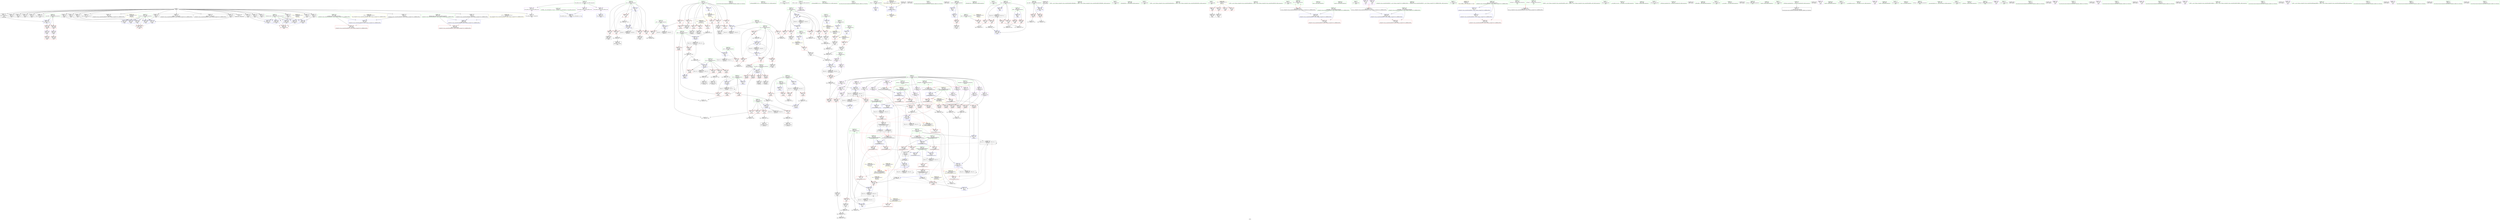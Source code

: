 digraph "SVFG" {
	label="SVFG";

	Node0x55e860a85e50 [shape=record,color=grey,label="{NodeID: 0\nNullPtr}"];
	Node0x55e860a85e50 -> Node0x55e860aaf1b0[style=solid];
	Node0x55e860a85e50 -> Node0x55e860aaf2b0[style=solid];
	Node0x55e860a85e50 -> Node0x55e860aaf380[style=solid];
	Node0x55e860a85e50 -> Node0x55e860aaf450[style=solid];
	Node0x55e860a85e50 -> Node0x55e860ab3ec0[style=solid];
	Node0x55e860a85e50 -> Node0x55e860ab3f50[style=solid];
	Node0x55e860a85e50 -> Node0x55e860ab4020[style=solid];
	Node0x55e860a85e50 -> Node0x55e860ab40f0[style=solid];
	Node0x55e860a85e50 -> Node0x55e860ab41c0[style=solid];
	Node0x55e860a85e50 -> Node0x55e860ab4290[style=solid];
	Node0x55e860a85e50 -> Node0x55e860ab4360[style=solid];
	Node0x55e860a85e50 -> Node0x55e860ab4430[style=solid];
	Node0x55e860a85e50 -> Node0x55e860ab4500[style=solid];
	Node0x55e860a85e50 -> Node0x55e860ab45d0[style=solid];
	Node0x55e860a85e50 -> Node0x55e860ab46a0[style=solid];
	Node0x55e860a85e50 -> Node0x55e860ab4770[style=solid];
	Node0x55e860a85e50 -> Node0x55e860ab4840[style=solid];
	Node0x55e860a85e50 -> Node0x55e860ab4910[style=solid];
	Node0x55e860a85e50 -> Node0x55e860ab49e0[style=solid];
	Node0x55e860a85e50 -> Node0x55e860ab4ab0[style=solid];
	Node0x55e860a85e50 -> Node0x55e860ab4b80[style=solid];
	Node0x55e860a85e50 -> Node0x55e860ab4c50[style=solid];
	Node0x55e860a85e50 -> Node0x55e860ab4d20[style=solid];
	Node0x55e860a85e50 -> Node0x55e860ab4df0[style=solid];
	Node0x55e860a85e50 -> Node0x55e860ac0260[style=solid];
	Node0x55e860acee70 [shape=record,color=grey,label="{NodeID: 526\n436 = cmp(434, 435, )\n}"];
	Node0x55e860ac2990 [shape=record,color=blue,label="{NodeID: 360\n318\<--514\nres\<--\nmain\n}"];
	Node0x55e860ac2990 -> Node0x55e860ae7b00[style=dashed];
	Node0x55e860abe470 [shape=record,color=red,label="{NodeID: 277\n452\<--310\n\<--i\nmain\n}"];
	Node0x55e860abe470 -> Node0x55e860ab5f00[style=solid];
	Node0x55e860ab20a0 [shape=record,color=purple,label="{NodeID: 194\n670\<--53\nllvm.global_ctors_2\<--llvm.global_ctors\nGlob }"];
	Node0x55e860ab20a0 -> Node0x55e860ac0260[style=solid];
	Node0x55e860aaf380 [shape=record,color=black,label="{NodeID: 111\n355\<--3\n\<--dummyVal\nmain\n}"];
	Node0x55e860a83d60 [shape=record,color=green,label="{NodeID: 28\n624\<--1\n\<--dummyObj\nCan only get source location for instruction, argument, global var or function.}"];
	Node0x55e860abfb60 [shape=record,color=blue,label="{NodeID: 305\n11\<--12\nn\<--\nGlob }"];
	Node0x55e860abfb60 -> Node0x55e860af7e30[style=dashed];
	Node0x55e860ab3790 [shape=record,color=red,label="{NodeID: 222\n124\<--99\n\<--right\n_Z5solvei\n}"];
	Node0x55e860ab3790 -> Node0x55e860acdf70[style=solid];
	Node0x55e860ab53a0 [shape=record,color=black,label="{NodeID: 139\n190\<--189\nidxprom20\<--\n_Z5solvei\n}"];
	Node0x55e860aafc10 [shape=record,color=green,label="{NodeID: 56\n212\<--213\n_ZSt3maxIxERKT_S2_S2_\<--_ZSt3maxIxERKT_S2_S2__field_insensitive\n}"];
	Node0x55e860b229f0 [shape=record,color=black,label="{NodeID: 748\n530 = PHI(252, )\n|{<s0>34}}"];
	Node0x55e860b229f0:s0 -> Node0x55e860b235c0[style=solid,color=red];
	Node0x55e860acc5f0 [shape=record,color=grey,label="{NodeID: 499\n502 = Binary(501, 120, )\n}"];
	Node0x55e860acc5f0 -> Node0x55e860ab6170[style=solid];
	Node0x55e860ac13a0 [shape=record,color=blue,label="{NodeID: 333\n259\<--254\n__b.addr\<--__b\n_ZSt3maxIxERKT_S2_S2_\n}"];
	Node0x55e860ac13a0 -> Node0x55e860abd430[style=dashed];
	Node0x55e860ac13a0 -> Node0x55e860abd500[style=dashed];
	Node0x55e860abce80 [shape=record,color=red,label="{NodeID: 250\n238\<--234\n\<--__b.addr\n_ZSt3minIxERKT_S2_S2_\n}"];
	Node0x55e860abce80 -> Node0x55e860abd020[style=solid];
	Node0x55e860ab6a60 [shape=record,color=purple,label="{NodeID: 167\n140\<--24\narrayidx3\<--ssum\n_Z5solvei\n}"];
	Node0x55e860ab6a60 -> Node0x55e860abc4c0[style=solid];
	Node0x55e860ab1360 [shape=record,color=green,label="{NodeID: 84\n320\<--321\ni62\<--i62_field_insensitive\nmain\n}"];
	Node0x55e860ab1360 -> Node0x55e860abec90[style=solid];
	Node0x55e860ab1360 -> Node0x55e860abed60[style=solid];
	Node0x55e860ab1360 -> Node0x55e860abee30[style=solid];
	Node0x55e860ab1360 -> Node0x55e860abef00[style=solid];
	Node0x55e860ab1360 -> Node0x55e860ac2a60[style=solid];
	Node0x55e860ab1360 -> Node0x55e860ac2da0[style=solid];
	Node0x55e860a91000 [shape=record,color=green,label="{NodeID: 1\n7\<--1\n__dso_handle\<--dummyObj\nGlob }"];
	Node0x55e860af8610 [shape=record,color=yellow,style=double,label="{NodeID: 610\n70V_1 = ENCHI(MR_70V_0)\npts\{293 \}\nFun[main]}"];
	Node0x55e860af8610 -> Node0x55e860ac1880[style=dashed];
	Node0x55e860af8610 -> Node0x55e860ac1a20[style=dashed];
	Node0x55e860af8610 -> Node0x55e860ac20a0[style=dashed];
	Node0x55e860af8610 -> Node0x55e860ac2240[style=dashed];
	Node0x55e860af8610 -> Node0x55e860ac23e0[style=dashed];
	Node0x55e860aceff0 [shape=record,color=grey,label="{NodeID: 527\n187 = cmp(185, 186, )\n}"];
	Node0x55e860ac2a60 [shape=record,color=blue,label="{NodeID: 361\n320\<--12\ni62\<--\nmain\n}"];
	Node0x55e860ac2a60 -> Node0x55e860abec90[style=dashed];
	Node0x55e860ac2a60 -> Node0x55e860abed60[style=dashed];
	Node0x55e860ac2a60 -> Node0x55e860abee30[style=dashed];
	Node0x55e860ac2a60 -> Node0x55e860abef00[style=dashed];
	Node0x55e860ac2a60 -> Node0x55e860ac2da0[style=dashed];
	Node0x55e860ac2a60 -> Node0x55e860af0010[style=dashed];
	Node0x55e860abe540 [shape=record,color=red,label="{NodeID: 278\n457\<--310\n\<--i\nmain\n}"];
	Node0x55e860abe540 -> Node0x55e860accd70[style=solid];
	Node0x55e860ab21a0 [shape=record,color=purple,label="{NodeID: 195\n343\<--342\narrayidx\<--\nmain\n}"];
	Node0x55e860ab21a0 -> Node0x55e860abf0a0[style=solid];
	Node0x55e860aaf450 [shape=record,color=black,label="{NodeID: 112\n356\<--3\n\<--dummyVal\nmain\n}"];
	Node0x55e860aaf450 -> Node0x55e860ac1880[style=solid];
	Node0x55e860aad3b0 [shape=record,color=green,label="{NodeID: 29\n4\<--6\n_ZStL8__ioinit\<--_ZStL8__ioinit_field_insensitive\nGlob }"];
	Node0x55e860aad3b0 -> Node0x55e860ab6720[style=solid];
	Node0x55e860abfc60 [shape=record,color=blue,label="{NodeID: 306\n14\<--12\np\<--\nGlob }"];
	Node0x55e860abfc60 -> Node0x55e860af7f10[style=dashed];
	Node0x55e860ab3860 [shape=record,color=red,label="{NodeID: 223\n128\<--99\n\<--right\n_Z5solvei\n}"];
	Node0x55e860ab3860 -> Node0x55e860acd4f0[style=solid];
	Node0x55e860ab5470 [shape=record,color=black,label="{NodeID: 140\n195\<--194\nidxprom23\<--add22\n_Z5solvei\n}"];
	Node0x55e860aafd10 [shape=record,color=green,label="{NodeID: 57\n215\<--216\n_ZSt3minIxERKT_S2_S2_\<--_ZSt3minIxERKT_S2_S2__field_insensitive\n}"];
	Node0x55e860b22b30 [shape=record,color=black,label="{NodeID: 749\n531 = PHI(227, )\n}"];
	Node0x55e860b22b30 -> Node0x55e860abf4b0[style=solid];
	Node0x55e860af1e10 [shape=record,color=black,label="{NodeID: 583\nMR_30V_4 = PHI(MR_30V_5, MR_30V_3, )\npts\{260000 \}\n|{|<s6>32|<s7>33|<s8>34}}"];
	Node0x55e860af1e10 -> Node0x55e860abf240[style=dashed];
	Node0x55e860af1e10 -> Node0x55e860abf3e0[style=dashed];
	Node0x55e860af1e10 -> Node0x55e860abf4b0[style=dashed];
	Node0x55e860af1e10 -> Node0x55e860abf580[style=dashed];
	Node0x55e860af1e10 -> Node0x55e860ac27f0[style=dashed];
	Node0x55e860af1e10 -> Node0x55e860af1410[style=dashed];
	Node0x55e860af1e10:s6 -> Node0x55e860afa4c0[style=dashed,color=red];
	Node0x55e860af1e10:s7 -> Node0x55e860af96e0[style=dashed,color=red];
	Node0x55e860af1e10:s8 -> Node0x55e860afaa90[style=dashed,color=red];
	Node0x55e860acc770 [shape=record,color=grey,label="{NodeID: 500\n500 = Binary(495, 499, )\n}"];
	Node0x55e860acc770 -> Node0x55e860ac27f0[style=solid];
	Node0x55e860ac1470 [shape=record,color=blue,label="{NodeID: 334\n255\<--269\nretval\<--\n_ZSt3maxIxERKT_S2_S2_\n}"];
	Node0x55e860ac1470 -> Node0x55e860af6910[style=dashed];
	Node0x55e860abcf50 [shape=record,color=red,label="{NodeID: 251\n244\<--234\n\<--__b.addr\n_ZSt3minIxERKT_S2_S2_\n}"];
	Node0x55e860abcf50 -> Node0x55e860ac1130[style=solid];
	Node0x55e860ab6b30 [shape=record,color=purple,label="{NodeID: 168\n146\<--24\narrayidx7\<--ssum\n_Z5solvei\n}"];
	Node0x55e860ab6b30 -> Node0x55e860abc590[style=solid];
	Node0x55e860ab1430 [shape=record,color=green,label="{NodeID: 85\n322\<--323\n_n63\<--_n63_field_insensitive\nmain\n}"];
	Node0x55e860ab1430 -> Node0x55e860abefd0[style=solid];
	Node0x55e860ab1430 -> Node0x55e860ac2b30[style=solid];
	Node0x55e860a91820 [shape=record,color=green,label="{NodeID: 2\n9\<--1\n\<--dummyObj\nCan only get source location for instruction, argument, global var or function.}"];
	Node0x55e860af86f0 [shape=record,color=yellow,style=double,label="{NodeID: 611\n72V_1 = ENCHI(MR_72V_0)\npts\{295 \}\nFun[main]}"];
	Node0x55e860af86f0 -> Node0x55e860ac1950[style=dashed];
	Node0x55e860af86f0 -> Node0x55e860ac1af0[style=dashed];
	Node0x55e860af86f0 -> Node0x55e860ac2170[style=dashed];
	Node0x55e860af86f0 -> Node0x55e860ac2310[style=dashed];
	Node0x55e860af86f0 -> Node0x55e860ac24b0[style=dashed];
	Node0x55e860ac2b30 [shape=record,color=blue,label="{NodeID: 362\n322\<--517\n_n63\<--\nmain\n}"];
	Node0x55e860ac2b30 -> Node0x55e860abefd0[style=dashed];
	Node0x55e860ac2b30 -> Node0x55e860af0510[style=dashed];
	Node0x55e860abe610 [shape=record,color=red,label="{NodeID: 279\n435\<--312\n\<--_n\nmain\n}"];
	Node0x55e860abe610 -> Node0x55e860acee70[style=solid];
	Node0x55e860ab2270 [shape=record,color=purple,label="{NodeID: 196\n374\<--373\narrayidx7\<--\nmain\n}"];
	Node0x55e860ab2270 -> Node0x55e860abf170[style=solid];
	Node0x55e860ab3ec0 [shape=record,color=black,label="{NodeID: 113\n358\<--3\n\<--dummyVal\nmain\n}"];
	Node0x55e860ab3ec0 -> Node0x55e860ac1950[style=solid];
	Node0x55e860aad440 [shape=record,color=green,label="{NodeID: 30\n8\<--10\n_ZL2pi\<--_ZL2pi_field_insensitive\nGlob }"];
	Node0x55e860aad440 -> Node0x55e860abfa60[style=solid];
	Node0x55e860aad440 -> Node0x55e860ac0360[style=solid];
	Node0x55e860abfd60 [shape=record,color=blue,label="{NodeID: 307\n16\<--12\nq\<--\nGlob }"];
	Node0x55e860abfd60 -> Node0x55e860af7ff0[style=dashed];
	Node0x55e860ab3930 [shape=record,color=red,label="{NodeID: 224\n137\<--101\n\<--mid\n_Z5solvei\n}"];
	Node0x55e860ab3930 -> Node0x55e860acc170[style=solid];
	Node0x55e860ab5540 [shape=record,color=black,label="{NodeID: 141\n202\<--201\nidxprom28\<--add27\n_Z5solvei\n}"];
	Node0x55e860aafe10 [shape=record,color=green,label="{NodeID: 58\n230\<--231\nretval\<--retval_field_insensitive\n_ZSt3minIxERKT_S2_S2_\n}"];
	Node0x55e860aafe10 -> Node0x55e860abcc10[style=solid];
	Node0x55e860aafe10 -> Node0x55e860ac1130[style=solid];
	Node0x55e860aafe10 -> Node0x55e860ac1200[style=solid];
	Node0x55e860b22c70 [shape=record,color=black,label="{NodeID: 750\n551 = PHI()\n}"];
	Node0x55e860af2310 [shape=record,color=black,label="{NodeID: 584\nMR_8V_3 = PHI(MR_8V_5, MR_8V_2, )\npts\{98 \}\n}"];
	Node0x55e860af2310 -> Node0x55e860ab3520[style=dashed];
	Node0x55e860af2310 -> Node0x55e860ab35f0[style=dashed];
	Node0x55e860af2310 -> Node0x55e860ab36c0[style=dashed];
	Node0x55e860af2310 -> Node0x55e860ac0770[style=dashed];
	Node0x55e860af2310 -> Node0x55e860af2310[style=dashed];
	Node0x55e860acc8f0 [shape=record,color=grey,label="{NodeID: 501\n198 = Binary(192, 197, )\n}"];
	Node0x55e860acc8f0 -> Node0x55e860ac0c50[style=solid];
	Node0x55e860ac1540 [shape=record,color=blue,label="{NodeID: 335\n255\<--272\nretval\<--\n_ZSt3maxIxERKT_S2_S2_\n}"];
	Node0x55e860ac1540 -> Node0x55e860af6910[style=dashed];
	Node0x55e860abd020 [shape=record,color=red,label="{NodeID: 252\n239\<--238\n\<--\n_ZSt3minIxERKT_S2_S2_\n}"];
	Node0x55e860abd020 -> Node0x55e860ace270[style=solid];
	Node0x55e860ab6c00 [shape=record,color=purple,label="{NodeID: 169\n150\<--24\narrayidx9\<--ssum\n_Z5solvei\n}"];
	Node0x55e860ab6c00 -> Node0x55e860abc660[style=solid];
	Node0x55e860ab1500 [shape=record,color=green,label="{NodeID: 86\n324\<--325\nref.tmp69\<--ref.tmp69_field_insensitive\nmain\n|{|<s1>33}}"];
	Node0x55e860ab1500 -> Node0x55e860ac2c00[style=solid];
	Node0x55e860ab1500:s1 -> Node0x55e860b23180[style=solid,color=red];
	Node0x55e860a918b0 [shape=record,color=green,label="{NodeID: 3\n12\<--1\n\<--dummyObj\nCan only get source location for instruction, argument, global var or function.}"];
	Node0x55e860ac2c00 [shape=record,color=blue,label="{NodeID: 363\n324\<--528\nref.tmp69\<--call71\nmain\n|{|<s3>33|<s4>34}}"];
	Node0x55e860ac2c00 -> Node0x55e860abf4b0[style=dashed];
	Node0x55e860ac2c00 -> Node0x55e860ac2c00[style=dashed];
	Node0x55e860ac2c00 -> Node0x55e860af0a10[style=dashed];
	Node0x55e860ac2c00:s3 -> Node0x55e860af97f0[style=dashed,color=red];
	Node0x55e860ac2c00:s4 -> Node0x55e860afaa90[style=dashed,color=red];
	Node0x55e860abe6e0 [shape=record,color=red,label="{NodeID: 280\n488\<--314\n\<--i44\nmain\n}"];
	Node0x55e860abe6e0 -> Node0x55e860ace9f0[style=solid];
	Node0x55e860ab2340 [shape=record,color=red,label="{NodeID: 197\n118\<--11\n\<--n\n_Z5solvei\n}"];
	Node0x55e860ab2340 -> Node0x55e860acb3f0[style=solid];
	Node0x55e860ab3f50 [shape=record,color=black,label="{NodeID: 114\n362\<--3\n\<--dummyVal\nmain\n}"];
	Node0x55e860aad4d0 [shape=record,color=green,label="{NodeID: 31\n11\<--13\nn\<--n_field_insensitive\nGlob }"];
	Node0x55e860aad4d0 -> Node0x55e860ab2340[style=solid];
	Node0x55e860aad4d0 -> Node0x55e860ab2410[style=solid];
	Node0x55e860aad4d0 -> Node0x55e860ab24e0[style=solid];
	Node0x55e860aad4d0 -> Node0x55e860ab25b0[style=solid];
	Node0x55e860aad4d0 -> Node0x55e860ab2680[style=solid];
	Node0x55e860aad4d0 -> Node0x55e860ab2750[style=solid];
	Node0x55e860aad4d0 -> Node0x55e860ab2820[style=solid];
	Node0x55e860aad4d0 -> Node0x55e860ab28f0[style=solid];
	Node0x55e860aad4d0 -> Node0x55e860ab29c0[style=solid];
	Node0x55e860aad4d0 -> Node0x55e860ab2a90[style=solid];
	Node0x55e860aad4d0 -> Node0x55e860abfb60[style=solid];
	Node0x55e860abfe60 [shape=record,color=blue,label="{NodeID: 308\n18\<--12\nr\<--\nGlob }"];
	Node0x55e860abfe60 -> Node0x55e860af80d0[style=dashed];
	Node0x55e860ab3a00 [shape=record,color=red,label="{NodeID: 225\n143\<--101\n\<--mid\n_Z5solvei\n}"];
	Node0x55e860ab3a00 -> Node0x55e860acbff0[style=solid];
	Node0x55e860ab5610 [shape=record,color=black,label="{NodeID: 142\n206\<--205\nidxprom30\<--\n_Z5solvei\n}"];
	Node0x55e860aafee0 [shape=record,color=green,label="{NodeID: 59\n232\<--233\n__a.addr\<--__a.addr_field_insensitive\n_ZSt3minIxERKT_S2_S2_\n}"];
	Node0x55e860aafee0 -> Node0x55e860abcce0[style=solid];
	Node0x55e860aafee0 -> Node0x55e860abcdb0[style=solid];
	Node0x55e860aafee0 -> Node0x55e860ac0f90[style=solid];
	Node0x55e860b22d40 [shape=record,color=black,label="{NodeID: 751\n558 = PHI()\n}"];
	Node0x55e860af2810 [shape=record,color=black,label="{NodeID: 585\nMR_10V_3 = PHI(MR_10V_4, MR_10V_2, )\npts\{100 \}\n}"];
	Node0x55e860af2810 -> Node0x55e860ab3790[style=dashed];
	Node0x55e860af2810 -> Node0x55e860ab3860[style=dashed];
	Node0x55e860af2810 -> Node0x55e860ac0840[style=dashed];
	Node0x55e860af2810 -> Node0x55e860af2810[style=dashed];
	Node0x55e860acca70 [shape=record,color=grey,label="{NodeID: 502\n179 = Binary(177, 178, )\n}"];
	Node0x55e860acca70 -> Node0x55e860ac0b80[style=solid];
	Node0x55e860ac1610 [shape=record,color=blue,label="{NodeID: 336\n282\<--12\nretval\<--\nmain\n}"];
	Node0x55e860ac1610 -> Node0x55e860ac2f40[style=dashed];
	Node0x55e860abd0f0 [shape=record,color=red,label="{NodeID: 253\n241\<--240\n\<--\n_ZSt3minIxERKT_S2_S2_\n}"];
	Node0x55e860abd0f0 -> Node0x55e860ace270[style=solid];
	Node0x55e860ab6cd0 [shape=record,color=purple,label="{NodeID: 170\n165\<--24\narrayidx14\<--ssum\n_Z5solvei\n}"];
	Node0x55e860ab6cd0 -> Node0x55e860abc730[style=solid];
	Node0x55e860ab15d0 [shape=record,color=green,label="{NodeID: 87\n330\<--331\n_ZNSaIcEC1Ev\<--_ZNSaIcEC1Ev_field_insensitive\n}"];
	Node0x55e860a91940 [shape=record,color=green,label="{NodeID: 4\n27\<--1\n.str\<--dummyObj\nGlob }"];
	Node0x55e860af88b0 [shape=record,color=yellow,style=double,label="{NodeID: 613\n76V_1 = ENCHI(MR_76V_0)\npts\{307 \}\nFun[main]}"];
	Node0x55e860af88b0 -> Node0x55e860abdec0[style=dashed];
	Node0x55e860ac2cd0 [shape=record,color=blue,label="{NodeID: 364\n318\<--532\nres\<--\nmain\n}"];
	Node0x55e860ac2cd0 -> Node0x55e860ae7b00[style=dashed];
	Node0x55e860abe7b0 [shape=record,color=red,label="{NodeID: 281\n492\<--314\n\<--i44\nmain\n}"];
	Node0x55e860abe7b0 -> Node0x55e860ab5fd0[style=solid];
	Node0x55e860ab2410 [shape=record,color=red,label="{NodeID: 198\n133\<--11\n\<--n\n_Z5solvei\n}"];
	Node0x55e860ab2410 -> Node0x55e860ab4f90[style=solid];
	Node0x55e860ab4020 [shape=record,color=black,label="{NodeID: 115\n363\<--3\n\<--dummyVal\nmain\n}"];
	Node0x55e860ab4020 -> Node0x55e860ac1a20[style=solid];
	Node0x55e860aad5d0 [shape=record,color=green,label="{NodeID: 32\n14\<--15\np\<--p_field_insensitive\nGlob }"];
	Node0x55e860aad5d0 -> Node0x55e860ab2b60[style=solid];
	Node0x55e860aad5d0 -> Node0x55e860abfc60[style=solid];
	Node0x55e860abff60 [shape=record,color=blue,label="{NodeID: 309\n20\<--12\ns\<--\nGlob }"];
	Node0x55e860abff60 -> Node0x55e860af81b0[style=dashed];
	Node0x55e860ab3ad0 [shape=record,color=red,label="{NodeID: 226\n155\<--101\n\<--mid\n_Z5solvei\n}"];
	Node0x55e860ab3ad0 -> Node0x55e860acbb70[style=solid];
	Node0x55e860ab56e0 [shape=record,color=black,label="{NodeID: 143\n93\<--225\n_Z5solvei_ret\<--\n_Z5solvei\n|{<s0>32}}"];
	Node0x55e860ab56e0:s0 -> Node0x55e860b227c0[style=solid,color=blue];
	Node0x55e860aaffb0 [shape=record,color=green,label="{NodeID: 60\n234\<--235\n__b.addr\<--__b.addr_field_insensitive\n_ZSt3minIxERKT_S2_S2_\n}"];
	Node0x55e860aaffb0 -> Node0x55e860abce80[style=solid];
	Node0x55e860aaffb0 -> Node0x55e860abcf50[style=solid];
	Node0x55e860aaffb0 -> Node0x55e860ac1060[style=solid];
	Node0x55e860b22e10 [shape=record,color=black,label="{NodeID: 752\n280 = PHI()\n0th arg main }"];
	Node0x55e860b22e10 -> Node0x55e860ac16e0[style=solid];
	Node0x55e860af2d10 [shape=record,color=black,label="{NodeID: 586\nMR_12V_2 = PHI(MR_12V_3, MR_12V_1, )\npts\{102 \}\n}"];
	Node0x55e860af2d10 -> Node0x55e860ac06a0[style=dashed];
	Node0x55e860accbf0 [shape=record,color=grey,label="{NodeID: 503\n222 = Binary(221, 120, )\n}"];
	Node0x55e860accbf0 -> Node0x55e860ac0ec0[style=solid];
	Node0x55e860ac16e0 [shape=record,color=blue,label="{NodeID: 337\n284\<--280\nargc.addr\<--argc\nmain\n}"];
	Node0x55e860ac16e0 -> Node0x55e860abd840[style=dashed];
	Node0x55e860ac16e0 -> Node0x55e860abd910[style=dashed];
	Node0x55e860abd1c0 [shape=record,color=red,label="{NodeID: 254\n275\<--255\n\<--retval\n_ZSt3maxIxERKT_S2_S2_\n}"];
	Node0x55e860abd1c0 -> Node0x55e860ab5880[style=solid];
	Node0x55e860ab6da0 [shape=record,color=purple,label="{NodeID: 171\n191\<--24\narrayidx21\<--ssum\n_Z5solvei\n}"];
	Node0x55e860ab6da0 -> Node0x55e860abc800[style=solid];
	Node0x55e860ab16d0 [shape=record,color=green,label="{NodeID: 88\n334\<--335\n_ZNSt7__cxx1112basic_stringIcSt11char_traitsIcESaIcEEC1EPKcRKS3_\<--_ZNSt7__cxx1112basic_stringIcSt11char_traitsIcESaIcEEC1EPKcRKS3__field_insensitive\n}"];
	Node0x55e860a919d0 [shape=record,color=green,label="{NodeID: 5\n29\<--1\n.str.2\<--dummyObj\nGlob }"];
	Node0x55e860ac2da0 [shape=record,color=blue,label="{NodeID: 365\n320\<--536\ni62\<--inc77\nmain\n}"];
	Node0x55e860ac2da0 -> Node0x55e860abec90[style=dashed];
	Node0x55e860ac2da0 -> Node0x55e860abed60[style=dashed];
	Node0x55e860ac2da0 -> Node0x55e860abee30[style=dashed];
	Node0x55e860ac2da0 -> Node0x55e860abef00[style=dashed];
	Node0x55e860ac2da0 -> Node0x55e860ac2da0[style=dashed];
	Node0x55e860ac2da0 -> Node0x55e860af0010[style=dashed];
	Node0x55e860abe880 [shape=record,color=red,label="{NodeID: 282\n496\<--314\n\<--i44\nmain\n}"];
	Node0x55e860abe880 -> Node0x55e860ab60a0[style=solid];
	Node0x55e860ab24e0 [shape=record,color=red,label="{NodeID: 199\n163\<--11\n\<--n\n_Z5solvei\n}"];
	Node0x55e860ab24e0 -> Node0x55e860ab52d0[style=solid];
	Node0x55e860ab40f0 [shape=record,color=black,label="{NodeID: 116\n365\<--3\n\<--dummyVal\nmain\n}"];
	Node0x55e860ab40f0 -> Node0x55e860ac1af0[style=solid];
	Node0x55e860aad6d0 [shape=record,color=green,label="{NodeID: 33\n16\<--17\nq\<--q_field_insensitive\nGlob }"];
	Node0x55e860aad6d0 -> Node0x55e860ab2c30[style=solid];
	Node0x55e860aad6d0 -> Node0x55e860abfd60[style=solid];
	Node0x55e860afa300 [shape=record,color=yellow,style=double,label="{NodeID: 642\n26V_1 = ENCHI(MR_26V_0)\npts\{319 \}\nFun[_Z5solvei]}"];
	Node0x55e860afa300 -> Node0x55e860abcb40[style=dashed];
	Node0x55e860ac0060 [shape=record,color=blue,label="{NodeID: 310\n668\<--54\nllvm.global_ctors_0\<--\nGlob }"];
	Node0x55e860ab3ba0 [shape=record,color=red,label="{NodeID: 227\n159\<--101\n\<--mid\n_Z5solvei\n}"];
	Node0x55e860ab3ba0 -> Node0x55e860ac0840[style=solid];
	Node0x55e860ab57b0 [shape=record,color=black,label="{NodeID: 144\n227\<--250\n_ZSt3minIxERKT_S2_S2__ret\<--\n_ZSt3minIxERKT_S2_S2_\n|{<s0>5|<s1>34}}"];
	Node0x55e860ab57b0:s0 -> Node0x55e860b21eb0[style=solid,color=blue];
	Node0x55e860ab57b0:s1 -> Node0x55e860b22b30[style=solid,color=blue];
	Node0x55e860ab0080 [shape=record,color=green,label="{NodeID: 61\n255\<--256\nretval\<--retval_field_insensitive\n_ZSt3maxIxERKT_S2_S2_\n}"];
	Node0x55e860ab0080 -> Node0x55e860abd1c0[style=solid];
	Node0x55e860ab0080 -> Node0x55e860ac1470[style=solid];
	Node0x55e860ab0080 -> Node0x55e860ac1540[style=solid];
	Node0x55e860b22ee0 [shape=record,color=black,label="{NodeID: 753\n253 = PHI(111, 526, )\n0th arg _ZSt3maxIxERKT_S2_S2_ }"];
	Node0x55e860b22ee0 -> Node0x55e860ac12d0[style=solid];
	Node0x55e860accd70 [shape=record,color=grey,label="{NodeID: 504\n458 = Binary(457, 120, )\n}"];
	Node0x55e860accd70 -> Node0x55e860ac1fd0[style=solid];
	Node0x55e860ac17b0 [shape=record,color=blue,label="{NodeID: 338\n286\<--281\nargv.addr\<--argv\nmain\n}"];
	Node0x55e860ac17b0 -> Node0x55e860abd9e0[style=dashed];
	Node0x55e860ac17b0 -> Node0x55e860abdab0[style=dashed];
	Node0x55e860abd290 [shape=record,color=red,label="{NodeID: 255\n263\<--257\n\<--__a.addr\n_ZSt3maxIxERKT_S2_S2_\n}"];
	Node0x55e860abd290 -> Node0x55e860abd5d0[style=solid];
	Node0x55e860ab6e70 [shape=record,color=purple,label="{NodeID: 172\n196\<--24\narrayidx24\<--ssum\n_Z5solvei\n}"];
	Node0x55e860ab6e70 -> Node0x55e860abc8d0[style=solid];
	Node0x55e860ab17d0 [shape=record,color=green,label="{NodeID: 89\n337\<--338\n_ZNSaIcED1Ev\<--_ZNSaIcED1Ev_field_insensitive\n}"];
	Node0x55e860a91b50 [shape=record,color=green,label="{NodeID: 6\n31\<--1\n.str.3\<--dummyObj\nGlob }"];
	Node0x55e860ac2e70 [shape=record,color=blue,label="{NodeID: 366\n308\<--554\ntest\<--inc87\nmain\n}"];
	Node0x55e860ac2e70 -> Node0x55e860aee210[style=dashed];
	Node0x55e860abe950 [shape=record,color=red,label="{NodeID: 283\n501\<--314\n\<--i44\nmain\n}"];
	Node0x55e860abe950 -> Node0x55e860acc5f0[style=solid];
	Node0x55e860ab25b0 [shape=record,color=red,label="{NodeID: 200\n186\<--11\n\<--n\n_Z5solvei\n}"];
	Node0x55e860ab25b0 -> Node0x55e860aceff0[style=solid];
	Node0x55e860ab41c0 [shape=record,color=black,label="{NodeID: 117\n461\<--3\n\<--dummyVal\nmain\n}"];
	Node0x55e860aad7d0 [shape=record,color=green,label="{NodeID: 34\n18\<--19\nr\<--r_field_insensitive\nGlob }"];
	Node0x55e860aad7d0 -> Node0x55e860ab2d00[style=solid];
	Node0x55e860aad7d0 -> Node0x55e860abfe60[style=solid];
	Node0x55e860afa3e0 [shape=record,color=yellow,style=double,label="{NodeID: 643\n28V_1 = ENCHI(MR_28V_0)\npts\{325 \}\nFun[_Z5solvei]|{|<s1>5}}"];
	Node0x55e860afa3e0 -> Node0x55e860abcb40[style=dashed];
	Node0x55e860afa3e0:s1 -> Node0x55e860afaa90[style=dashed,color=red];
	Node0x55e860ac0160 [shape=record,color=blue,label="{NodeID: 311\n669\<--55\nllvm.global_ctors_1\<--_GLOBAL__sub_I_dzhulgakov_0_0.cpp\nGlob }"];
	Node0x55e860ab3c70 [shape=record,color=red,label="{NodeID: 228\n225\<--103\n\<--res\n_Z5solvei\n}"];
	Node0x55e860ab3c70 -> Node0x55e860ab56e0[style=solid];
	Node0x55e860ab5880 [shape=record,color=black,label="{NodeID: 145\n252\<--275\n_ZSt3maxIxERKT_S2_S2__ret\<--\n_ZSt3maxIxERKT_S2_S2_\n|{<s0>4|<s1>33}}"];
	Node0x55e860ab5880:s0 -> Node0x55e860b21d20[style=solid,color=blue];
	Node0x55e860ab5880:s1 -> Node0x55e860b229f0[style=solid,color=blue];
	Node0x55e860ab0150 [shape=record,color=green,label="{NodeID: 62\n257\<--258\n__a.addr\<--__a.addr_field_insensitive\n_ZSt3maxIxERKT_S2_S2_\n}"];
	Node0x55e860ab0150 -> Node0x55e860abd290[style=solid];
	Node0x55e860ab0150 -> Node0x55e860abd360[style=solid];
	Node0x55e860ab0150 -> Node0x55e860ac12d0[style=solid];
	Node0x55e860b23180 [shape=record,color=black,label="{NodeID: 754\n254 = PHI(113, 324, )\n1st arg _ZSt3maxIxERKT_S2_S2_ }"];
	Node0x55e860b23180 -> Node0x55e860ac13a0[style=solid];
	Node0x55e860accef0 [shape=record,color=grey,label="{NodeID: 505\n442 = Binary(439, 441, )\n}"];
	Node0x55e860accef0 -> Node0x55e860acd670[style=solid];
	Node0x55e860ac1880 [shape=record,color=blue,label="{NodeID: 339\n292\<--356\nexn.slot\<--\nmain\n}"];
	Node0x55e860ac1880 -> Node0x55e860abdb80[style=dashed];
	Node0x55e860abd360 [shape=record,color=red,label="{NodeID: 256\n272\<--257\n\<--__a.addr\n_ZSt3maxIxERKT_S2_S2_\n}"];
	Node0x55e860abd360 -> Node0x55e860ac1540[style=solid];
	Node0x55e860ab6f40 [shape=record,color=purple,label="{NodeID: 173\n203\<--24\narrayidx29\<--ssum\n_Z5solvei\n}"];
	Node0x55e860ab6f40 -> Node0x55e860abc9a0[style=solid];
	Node0x55e860ab18d0 [shape=record,color=green,label="{NodeID: 90\n348\<--349\n_ZNSt7__cxx1112basic_stringIcSt11char_traitsIcESaIcEEaSEOS4_\<--_ZNSt7__cxx1112basic_stringIcSt11char_traitsIcESaIcEEaSEOS4__field_insensitive\n}"];
	Node0x55e860a91be0 [shape=record,color=green,label="{NodeID: 7\n33\<--1\n.str.4\<--dummyObj\nGlob }"];
	Node0x55e860ac2f40 [shape=record,color=blue,label="{NodeID: 367\n282\<--12\nretval\<--\nmain\n}"];
	Node0x55e860ac2f40 -> Node0x55e860abd770[style=dashed];
	Node0x55e860abea20 [shape=record,color=red,label="{NodeID: 284\n507\<--314\n\<--i44\nmain\n}"];
	Node0x55e860abea20 -> Node0x55e860acc2f0[style=solid];
	Node0x55e860ab2680 [shape=record,color=red,label="{NodeID: 201\n189\<--11\n\<--n\n_Z5solvei\n}"];
	Node0x55e860ab2680 -> Node0x55e860ab53a0[style=solid];
	Node0x55e860ab4290 [shape=record,color=black,label="{NodeID: 118\n462\<--3\n\<--dummyVal\nmain\n}"];
	Node0x55e860ab4290 -> Node0x55e860ac20a0[style=solid];
	Node0x55e860aad8d0 [shape=record,color=green,label="{NodeID: 35\n20\<--21\ns\<--s_field_insensitive\nGlob }"];
	Node0x55e860aad8d0 -> Node0x55e860ab2dd0[style=solid];
	Node0x55e860aad8d0 -> Node0x55e860abff60[style=solid];
	Node0x55e860afa4c0 [shape=record,color=yellow,style=double,label="{NodeID: 644\n30V_1 = ENCHI(MR_30V_0)\npts\{260000 \}\nFun[_Z5solvei]|{|<s10>4|<s11>5}}"];
	Node0x55e860afa4c0 -> Node0x55e860abc3f0[style=dashed];
	Node0x55e860afa4c0 -> Node0x55e860abc4c0[style=dashed];
	Node0x55e860afa4c0 -> Node0x55e860abc590[style=dashed];
	Node0x55e860afa4c0 -> Node0x55e860abc660[style=dashed];
	Node0x55e860afa4c0 -> Node0x55e860abc730[style=dashed];
	Node0x55e860afa4c0 -> Node0x55e860abc800[style=dashed];
	Node0x55e860afa4c0 -> Node0x55e860abc8d0[style=dashed];
	Node0x55e860afa4c0 -> Node0x55e860abc9a0[style=dashed];
	Node0x55e860afa4c0 -> Node0x55e860abca70[style=dashed];
	Node0x55e860afa4c0 -> Node0x55e860abcb40[style=dashed];
	Node0x55e860afa4c0:s10 -> Node0x55e860af96e0[style=dashed,color=red];
	Node0x55e860afa4c0:s11 -> Node0x55e860afaa90[style=dashed,color=red];
	Node0x55e860ac0260 [shape=record,color=blue, style = dotted,label="{NodeID: 312\n670\<--3\nllvm.global_ctors_2\<--dummyVal\nGlob }"];
	Node0x55e860ab3d40 [shape=record,color=red,label="{NodeID: 229\n174\<--105\n\<--_b\n_Z5solvei\n}"];
	Node0x55e860ab3d40 -> Node0x55e860acecf0[style=solid];
	Node0x55e860ab5950 [shape=record,color=black,label="{NodeID: 146\n390\<--388\ncall16\<--\nmain\n}"];
	Node0x55e860ab0220 [shape=record,color=green,label="{NodeID: 63\n259\<--260\n__b.addr\<--__b.addr_field_insensitive\n_ZSt3maxIxERKT_S2_S2_\n}"];
	Node0x55e860ab0220 -> Node0x55e860abd430[style=solid];
	Node0x55e860ab0220 -> Node0x55e860abd500[style=solid];
	Node0x55e860ab0220 -> Node0x55e860ac13a0[style=solid];
	Node0x55e860b23300 [shape=record,color=black,label="{NodeID: 755\n94 = PHI(527, )\n0th arg _Z5solvei }"];
	Node0x55e860b23300 -> Node0x55e860ac0430[style=solid];
	Node0x55e860acd070 [shape=record,color=grey,label="{NodeID: 506\n194 = Binary(193, 120, )\n}"];
	Node0x55e860acd070 -> Node0x55e860ab5470[style=solid];
	Node0x55e860ac1950 [shape=record,color=blue,label="{NodeID: 340\n294\<--358\nehselector.slot\<--\nmain\n}"];
	Node0x55e860ac1950 -> Node0x55e860abdc50[style=dashed];
	Node0x55e860abd430 [shape=record,color=red,label="{NodeID: 257\n265\<--259\n\<--__b.addr\n_ZSt3maxIxERKT_S2_S2_\n}"];
	Node0x55e860abd430 -> Node0x55e860abd6a0[style=solid];
	Node0x55e860ab7010 [shape=record,color=purple,label="{NodeID: 174\n207\<--24\narrayidx31\<--ssum\n_Z5solvei\n}"];
	Node0x55e860ab7010 -> Node0x55e860abca70[style=solid];
	Node0x55e860ab19d0 [shape=record,color=green,label="{NodeID: 91\n351\<--352\n_ZNSt7__cxx1112basic_stringIcSt11char_traitsIcESaIcEED1Ev\<--_ZNSt7__cxx1112basic_stringIcSt11char_traitsIcESaIcEED1Ev_field_insensitive\n}"];
	Node0x55e860a91c70 [shape=record,color=green,label="{NodeID: 8\n35\<--1\nstdin\<--dummyObj\nGlob }"];
	Node0x55e860ac3010 [shape=record,color=blue,label="{NodeID: 368\n601\<--599\n__lhs.addr\<--__lhs\n_ZStplIcSt11char_traitsIcESaIcEENSt7__cxx1112basic_stringIT_T0_T1_EERKS8_PKS5_\n}"];
	Node0x55e860ac3010 -> Node0x55e860abf650[style=dashed];
	Node0x55e860abeaf0 [shape=record,color=red,label="{NodeID: 285\n489\<--316\n\<--_n45\nmain\n}"];
	Node0x55e860abeaf0 -> Node0x55e860ace9f0[style=solid];
	Node0x55e860ab2750 [shape=record,color=red,label="{NodeID: 202\n431\<--11\n\<--n\nmain\n}"];
	Node0x55e860ab2750 -> Node0x55e860ac1e30[style=solid];
	Node0x55e860ab4360 [shape=record,color=black,label="{NodeID: 119\n464\<--3\n\<--dummyVal\nmain\n}"];
	Node0x55e860ab4360 -> Node0x55e860ac2170[style=solid];
	Node0x55e860aad9d0 [shape=record,color=green,label="{NodeID: 36\n22\<--23\na\<--a_field_insensitive\nGlob }"];
	Node0x55e860aad9d0 -> Node0x55e860ab67f0[style=solid];
	Node0x55e860aad9d0 -> Node0x55e860ab68c0[style=solid];
	Node0x55e860afa5a0 [shape=record,color=yellow,style=double,label="{NodeID: 645\n2V_1 = ENCHI(MR_2V_0)\npts\{10 \}\nFun[_GLOBAL__sub_I_dzhulgakov_0_0.cpp]|{<s0>45}}"];
	Node0x55e860afa5a0:s0 -> Node0x55e860ac0360[style=dashed,color=red];
	Node0x55e860ac0360 [shape=record,color=blue,label="{NodeID: 313\n8\<--83\n_ZL2pi\<--call\n__cxx_global_var_init.1\n|{<s0>45}}"];
	Node0x55e860ac0360:s0 -> Node0x55e860b00130[style=dashed,color=blue];
	Node0x55e860ab3e10 [shape=record,color=red,label="{NodeID: 230\n173\<--107\n\<--dlt\n_Z5solvei\n}"];
	Node0x55e860ab3e10 -> Node0x55e860acecf0[style=solid];
	Node0x55e860ab5a20 [shape=record,color=black,label="{NodeID: 147\n399\<--397\ncall22\<--\nmain\n}"];
	Node0x55e860ab02f0 [shape=record,color=green,label="{NodeID: 64\n277\<--278\nmain\<--main_field_insensitive\n}"];
	Node0x55e860b23410 [shape=record,color=black,label="{NodeID: 756\n228 = PHI(103, 318, )\n0th arg _ZSt3minIxERKT_S2_S2_ }"];
	Node0x55e860b23410 -> Node0x55e860ac0f90[style=solid];
	Node0x55e860acd1f0 [shape=record,color=grey,label="{NodeID: 507\n451 = Binary(448, 450, )\n}"];
	Node0x55e860acd1f0 -> Node0x55e860ac1f00[style=solid];
	Node0x55e860ac1a20 [shape=record,color=blue,label="{NodeID: 341\n292\<--363\nexn.slot\<--\nmain\n}"];
	Node0x55e860ac1a20 -> Node0x55e860abdb80[style=dashed];
	Node0x55e860abd500 [shape=record,color=red,label="{NodeID: 258\n269\<--259\n\<--__b.addr\n_ZSt3maxIxERKT_S2_S2_\n}"];
	Node0x55e860abd500 -> Node0x55e860ac1470[style=solid];
	Node0x55e860ab70e0 [shape=record,color=purple,label="{NodeID: 175\n481\<--24\n\<--ssum\nmain\n}"];
	Node0x55e860ab70e0 -> Node0x55e860ac2580[style=solid];
	Node0x55e860ab1ad0 [shape=record,color=green,label="{NodeID: 92\n378\<--379\nsscanf\<--sscanf_field_insensitive\n}"];
	Node0x55e860a91d00 [shape=record,color=green,label="{NodeID: 9\n36\<--1\n.str.5\<--dummyObj\nGlob }"];
	Node0x55e860ac30e0 [shape=record,color=blue,label="{NodeID: 369\n603\<--600\n__rhs.addr\<--__rhs\n_ZStplIcSt11char_traitsIcESaIcEENSt7__cxx1112basic_stringIT_T0_T1_EERKS8_PKS5_\n}"];
	Node0x55e860ac30e0 -> Node0x55e860abf720[style=dashed];
	Node0x55e860abebc0 [shape=record,color=red,label="{NodeID: 286\n539\<--318\n\<--res\nmain\n}"];
	Node0x55e860abebc0 -> Node0x55e860ab63e0[style=solid];
	Node0x55e860ab2820 [shape=record,color=red,label="{NodeID: 203\n485\<--11\n\<--n\nmain\n}"];
	Node0x55e860ab2820 -> Node0x55e860ac2720[style=solid];
	Node0x55e860ab4430 [shape=record,color=black,label="{NodeID: 120\n467\<--3\n\<--dummyVal\nmain\n}"];
	Node0x55e860aadad0 [shape=record,color=green,label="{NodeID: 37\n24\<--26\nssum\<--ssum_field_insensitive\nGlob }"];
	Node0x55e860aadad0 -> Node0x55e860ab6990[style=solid];
	Node0x55e860aadad0 -> Node0x55e860ab6a60[style=solid];
	Node0x55e860aadad0 -> Node0x55e860ab6b30[style=solid];
	Node0x55e860aadad0 -> Node0x55e860ab6c00[style=solid];
	Node0x55e860aadad0 -> Node0x55e860ab6cd0[style=solid];
	Node0x55e860aadad0 -> Node0x55e860ab6da0[style=solid];
	Node0x55e860aadad0 -> Node0x55e860ab6e70[style=solid];
	Node0x55e860aadad0 -> Node0x55e860ab6f40[style=solid];
	Node0x55e860aadad0 -> Node0x55e860ab7010[style=solid];
	Node0x55e860aadad0 -> Node0x55e860ab70e0[style=solid];
	Node0x55e860aadad0 -> Node0x55e860ab71b0[style=solid];
	Node0x55e860aadad0 -> Node0x55e860ab7280[style=solid];
	Node0x55e860aadad0 -> Node0x55e860ab7350[style=solid];
	Node0x55e860aadad0 -> Node0x55e860ab7420[style=solid];
	Node0x55e860aadad0 -> Node0x55e860ab74f0[style=solid];
	Node0x55e860ac0430 [shape=record,color=blue,label="{NodeID: 314\n95\<--94\nbeg.addr\<--beg\n_Z5solvei\n}"];
	Node0x55e860ac0430 -> Node0x55e860ab31e0[style=dashed];
	Node0x55e860ac0430 -> Node0x55e860ab32b0[style=dashed];
	Node0x55e860ac0430 -> Node0x55e860ab3380[style=dashed];
	Node0x55e860ac0430 -> Node0x55e860ab3450[style=dashed];
	Node0x55e860abbf10 [shape=record,color=red,label="{NodeID: 231\n178\<--107\n\<--dlt\n_Z5solvei\n}"];
	Node0x55e860abbf10 -> Node0x55e860acca70[style=solid];
	Node0x55e860ab5af0 [shape=record,color=black,label="{NodeID: 148\n439\<--438\nconv\<--\nmain\n}"];
	Node0x55e860ab5af0 -> Node0x55e860accef0[style=solid];
	Node0x55e860ab03f0 [shape=record,color=green,label="{NodeID: 65\n282\<--283\nretval\<--retval_field_insensitive\nmain\n}"];
	Node0x55e860ab03f0 -> Node0x55e860abd770[style=solid];
	Node0x55e860ab03f0 -> Node0x55e860ac1610[style=solid];
	Node0x55e860ab03f0 -> Node0x55e860ac2f40[style=solid];
	Node0x55e860b235c0 [shape=record,color=black,label="{NodeID: 757\n229 = PHI(211, 530, )\n1st arg _ZSt3minIxERKT_S2_S2_ }"];
	Node0x55e860b235c0 -> Node0x55e860ac1060[style=solid];
	Node0x55e860acd370 [shape=record,color=grey,label="{NodeID: 508\n448 = Binary(445, 447, )\n}"];
	Node0x55e860acd370 -> Node0x55e860acd1f0[style=solid];
	Node0x55e860ac1af0 [shape=record,color=blue,label="{NodeID: 342\n294\<--365\nehselector.slot\<--\nmain\n}"];
	Node0x55e860ac1af0 -> Node0x55e860abdc50[style=dashed];
	Node0x55e860abd5d0 [shape=record,color=red,label="{NodeID: 259\n264\<--263\n\<--\n_ZSt3maxIxERKT_S2_S2_\n}"];
	Node0x55e860abd5d0 -> Node0x55e860ace0f0[style=solid];
	Node0x55e860ab71b0 [shape=record,color=purple,label="{NodeID: 176\n494\<--24\narrayidx50\<--ssum\nmain\n}"];
	Node0x55e860ab71b0 -> Node0x55e860abf240[style=solid];
	Node0x55e860ab1bd0 [shape=record,color=green,label="{NodeID: 93\n383\<--384\n_ZStplIcSt11char_traitsIcESaIcEENSt7__cxx1112basic_stringIT_T0_T1_EERKS8_PKS5_\<--_ZStplIcSt11char_traitsIcESaIcEENSt7__cxx1112basic_stringIT_T0_T1_EERKS8_PKS5__field_insensitive\n}"];
	Node0x55e860a91d90 [shape=record,color=green,label="{NodeID: 10\n38\<--1\n.str.6\<--dummyObj\nGlob }"];
	Node0x55e860afe3d0 [shape=record,color=yellow,style=double,label="{NodeID: 702\nRETMU(2V_2)\npts\{10 \}\nFun[_GLOBAL__sub_I_dzhulgakov_0_0.cpp]}"];
	Node0x55e860ac31b0 [shape=record,color=blue,label="{NodeID: 370\n605\<--614\nnrvo\<--\n_ZStplIcSt11char_traitsIcESaIcEENSt7__cxx1112basic_stringIT_T0_T1_EERKS8_PKS5_\n}"];
	Node0x55e860ac31b0 -> Node0x55e860ac3280[style=dashed];
	Node0x55e860abec90 [shape=record,color=red,label="{NodeID: 287\n520\<--320\n\<--i62\nmain\n}"];
	Node0x55e860abec90 -> Node0x55e860ace570[style=solid];
	Node0x55e860ab28f0 [shape=record,color=red,label="{NodeID: 204\n511\<--11\n\<--n\nmain\n}"];
	Node0x55e860ab28f0 -> Node0x55e860ab6240[style=solid];
	Node0x55e860ab4500 [shape=record,color=black,label="{NodeID: 121\n468\<--3\n\<--dummyVal\nmain\n}"];
	Node0x55e860ab4500 -> Node0x55e860ac2240[style=solid];
	Node0x55e860aadbd0 [shape=record,color=green,label="{NodeID: 38\n53\<--57\nllvm.global_ctors\<--llvm.global_ctors_field_insensitive\nGlob }"];
	Node0x55e860aadbd0 -> Node0x55e860ab1ea0[style=solid];
	Node0x55e860aadbd0 -> Node0x55e860ab1fa0[style=solid];
	Node0x55e860aadbd0 -> Node0x55e860ab20a0[style=solid];
	Node0x55e860ac0500 [shape=record,color=blue,label="{NodeID: 315\n97\<--116\nleft\<--\n_Z5solvei\n}"];
	Node0x55e860ac0500 -> Node0x55e860af2310[style=dashed];
	Node0x55e860abbfe0 [shape=record,color=red,label="{NodeID: 232\n221\<--107\n\<--dlt\n_Z5solvei\n}"];
	Node0x55e860abbfe0 -> Node0x55e860accbf0[style=solid];
	Node0x55e860ab5bc0 [shape=record,color=black,label="{NodeID: 149\n441\<--440\nconv37\<--\nmain\n}"];
	Node0x55e860ab5bc0 -> Node0x55e860accef0[style=solid];
	Node0x55e860ab04c0 [shape=record,color=green,label="{NodeID: 66\n284\<--285\nargc.addr\<--argc.addr_field_insensitive\nmain\n}"];
	Node0x55e860ab04c0 -> Node0x55e860abd840[style=solid];
	Node0x55e860ab04c0 -> Node0x55e860abd910[style=solid];
	Node0x55e860ab04c0 -> Node0x55e860ac16e0[style=solid];
	Node0x55e860b23740 [shape=record,color=black,label="{NodeID: 758\n598 = PHI(302, 304, )\n0th arg _ZStplIcSt11char_traitsIcESaIcEENSt7__cxx1112basic_stringIT_T0_T1_EERKS8_PKS5_ }"];
	Node0x55e860acd4f0 [shape=record,color=grey,label="{NodeID: 509\n129 = Binary(127, 128, )\n}"];
	Node0x55e860acd4f0 -> Node0x55e860acb270[style=solid];
	Node0x55e860ac1bc0 [shape=record,color=blue,label="{NodeID: 343\n300\<--12\nshift\<--\nmain\n}"];
	Node0x55e860ac1bc0 -> Node0x55e860abdd20[style=dashed];
	Node0x55e860ac1bc0 -> Node0x55e860abddf0[style=dashed];
	Node0x55e860abd6a0 [shape=record,color=red,label="{NodeID: 260\n266\<--265\n\<--\n_ZSt3maxIxERKT_S2_S2_\n}"];
	Node0x55e860abd6a0 -> Node0x55e860ace0f0[style=solid];
	Node0x55e860ab7280 [shape=record,color=purple,label="{NodeID: 177\n504\<--24\narrayidx56\<--ssum\nmain\n}"];
	Node0x55e860ab7280 -> Node0x55e860ac27f0[style=solid];
	Node0x55e860ab1cd0 [shape=record,color=green,label="{NodeID: 94\n386\<--387\n_ZNKSt7__cxx1112basic_stringIcSt11char_traitsIcESaIcEE5c_strEv\<--_ZNKSt7__cxx1112basic_stringIcSt11char_traitsIcESaIcEE5c_strEv_field_insensitive\n}"];
	Node0x55e860a92020 [shape=record,color=green,label="{NodeID: 11\n40\<--1\nstdout\<--dummyObj\nGlob }"];
	Node0x55e860ac3280 [shape=record,color=blue,label="{NodeID: 371\n605\<--624\nnrvo\<--\n_ZStplIcSt11char_traitsIcESaIcEENSt7__cxx1112basic_stringIT_T0_T1_EERKS8_PKS5_\n}"];
	Node0x55e860ac3280 -> Node0x55e860abf7f0[style=dashed];
	Node0x55e860abed60 [shape=record,color=red,label="{NodeID: 288\n524\<--320\n\<--i62\nmain\n}"];
	Node0x55e860abed60 -> Node0x55e860ab6310[style=solid];
	Node0x55e860ab29c0 [shape=record,color=red,label="{NodeID: 205\n517\<--11\n\<--n\nmain\n}"];
	Node0x55e860ab29c0 -> Node0x55e860ac2b30[style=solid];
	Node0x55e860ab45d0 [shape=record,color=black,label="{NodeID: 122\n470\<--3\n\<--dummyVal\nmain\n}"];
	Node0x55e860ab45d0 -> Node0x55e860ac2310[style=solid];
	Node0x55e860aadcd0 [shape=record,color=green,label="{NodeID: 39\n58\<--59\n__cxx_global_var_init\<--__cxx_global_var_init_field_insensitive\n}"];
	Node0x55e860b00130 [shape=record,color=yellow,style=double,label="{NodeID: 731\n2V_2 = CSCHI(MR_2V_1)\npts\{10 \}\nCS[]}"];
	Node0x55e860ac05d0 [shape=record,color=blue,label="{NodeID: 316\n99\<--119\nright\<--sub\n_Z5solvei\n}"];
	Node0x55e860ac05d0 -> Node0x55e860af2810[style=dashed];
	Node0x55e860abc0b0 [shape=record,color=red,label="{NodeID: 233\n181\<--109\n\<--x\n_Z5solvei\n}"];
	Node0x55e860abc0b0 -> Node0x55e860aceb70[style=solid];
	Node0x55e860ab5c90 [shape=record,color=black,label="{NodeID: 150\n444\<--443\nconv38\<--\nmain\n}"];
	Node0x55e860ab5c90 -> Node0x55e860acd670[style=solid];
	Node0x55e860ab0590 [shape=record,color=green,label="{NodeID: 67\n286\<--287\nargv.addr\<--argv.addr_field_insensitive\nmain\n}"];
	Node0x55e860ab0590 -> Node0x55e860abd9e0[style=solid];
	Node0x55e860ab0590 -> Node0x55e860abdab0[style=solid];
	Node0x55e860ab0590 -> Node0x55e860ac17b0[style=solid];
	Node0x55e860b23a70 [shape=record,color=black,label="{NodeID: 759\n599 = PHI(288, 288, )\n1st arg _ZStplIcSt11char_traitsIcESaIcEENSt7__cxx1112basic_stringIT_T0_T1_EERKS8_PKS5_ }"];
	Node0x55e860b23a70 -> Node0x55e860ac3010[style=solid];
	Node0x55e860acd670 [shape=record,color=grey,label="{NodeID: 510\n445 = Binary(442, 444, )\n}"];
	Node0x55e860acd670 -> Node0x55e860acd370[style=solid];
	Node0x55e860ac1c90 [shape=record,color=blue,label="{NodeID: 344\n308\<--120\ntest\<--\nmain\n}"];
	Node0x55e860ac1c90 -> Node0x55e860aee210[style=dashed];
	Node0x55e860abd770 [shape=record,color=red,label="{NodeID: 261\n563\<--282\n\<--retval\nmain\n}"];
	Node0x55e860abd770 -> Node0x55e860ab6650[style=solid];
	Node0x55e860ab7350 [shape=record,color=purple,label="{NodeID: 178\n513\<--24\narrayidx61\<--ssum\nmain\n}"];
	Node0x55e860ab7350 -> Node0x55e860abf3e0[style=solid];
	Node0x55e860ab1dd0 [shape=record,color=green,label="{NodeID: 95\n391\<--392\nfreopen\<--freopen_field_insensitive\n}"];
	Node0x55e860a920b0 [shape=record,color=green,label="{NodeID: 12\n41\<--1\n_ZSt3cin\<--dummyObj\nGlob }"];
	Node0x55e860ac3350 [shape=record,color=blue,label="{NodeID: 372\n607\<--628\nexn.slot\<--\n_ZStplIcSt11char_traitsIcESaIcEENSt7__cxx1112basic_stringIT_T0_T1_EERKS8_PKS5_\n}"];
	Node0x55e860ac3350 -> Node0x55e860abf8c0[style=dashed];
	Node0x55e860abee30 [shape=record,color=red,label="{NodeID: 289\n527\<--320\n\<--i62\nmain\n|{<s0>32}}"];
	Node0x55e860abee30:s0 -> Node0x55e860b23300[style=solid,color=red];
	Node0x55e860ab2a90 [shape=record,color=red,label="{NodeID: 206\n543\<--11\n\<--n\nmain\n}"];
	Node0x55e860ab2a90 -> Node0x55e860ab64b0[style=solid];
	Node0x55e860ab46a0 [shape=record,color=black,label="{NodeID: 123\n474\<--3\n\<--dummyVal\nmain\n}"];
	Node0x55e860aaddd0 [shape=record,color=green,label="{NodeID: 40\n62\<--63\n_ZNSt8ios_base4InitC1Ev\<--_ZNSt8ios_base4InitC1Ev_field_insensitive\n}"];
	Node0x55e860b1eb90 [shape=record,color=black,label="{NodeID: 732\n560 = PHI()\n}"];
	Node0x55e860afa980 [shape=record,color=yellow,style=double,label="{NodeID: 649\n38V_1 = ENCHI(MR_38V_0)\npts\{104 319 \}\nFun[_ZSt3minIxERKT_S2_S2_]}"];
	Node0x55e860afa980 -> Node0x55e860abd0f0[style=dashed];
	Node0x55e860ac06a0 [shape=record,color=blue,label="{NodeID: 317\n101\<--130\nmid\<--div\n_Z5solvei\n}"];
	Node0x55e860ac06a0 -> Node0x55e860ab3930[style=dashed];
	Node0x55e860ac06a0 -> Node0x55e860ab3a00[style=dashed];
	Node0x55e860ac06a0 -> Node0x55e860ab3ad0[style=dashed];
	Node0x55e860ac06a0 -> Node0x55e860ab3ba0[style=dashed];
	Node0x55e860ac06a0 -> Node0x55e860af2d10[style=dashed];
	Node0x55e860abc180 [shape=record,color=red,label="{NodeID: 234\n185\<--109\n\<--x\n_Z5solvei\n}"];
	Node0x55e860abc180 -> Node0x55e860aceff0[style=solid];
	Node0x55e860ab5d60 [shape=record,color=black,label="{NodeID: 151\n447\<--446\nconv40\<--\nmain\n}"];
	Node0x55e860ab5d60 -> Node0x55e860acd370[style=solid];
	Node0x55e860ab0660 [shape=record,color=green,label="{NodeID: 68\n288\<--289\nFN\<--FN_field_insensitive\nmain\n|{<s0>17|<s1>21}}"];
	Node0x55e860ab0660:s0 -> Node0x55e860b23a70[style=solid,color=red];
	Node0x55e860ab0660:s1 -> Node0x55e860b23a70[style=solid,color=red];
	Node0x55e860b23bc0 [shape=record,color=black,label="{NodeID: 760\n600 = PHI(381, 394, )\n2nd arg _ZStplIcSt11char_traitsIcESaIcEENSt7__cxx1112basic_stringIT_T0_T1_EERKS8_PKS5_ }"];
	Node0x55e860b23bc0 -> Node0x55e860ac30e0[style=solid];
	Node0x55e860acd7f0 [shape=record,color=grey,label="{NodeID: 511\n421 = Binary(419, 420, )\n}"];
	Node0x55e860ac1d60 [shape=record,color=blue,label="{NodeID: 345\n310\<--12\ni\<--\nmain\n}"];
	Node0x55e860ac1d60 -> Node0x55e860abe2d0[style=dashed];
	Node0x55e860ac1d60 -> Node0x55e860abe3a0[style=dashed];
	Node0x55e860ac1d60 -> Node0x55e860abe470[style=dashed];
	Node0x55e860ac1d60 -> Node0x55e860abe540[style=dashed];
	Node0x55e860ac1d60 -> Node0x55e860ac1fd0[style=dashed];
	Node0x55e860ac1d60 -> Node0x55e860aee710[style=dashed];
	Node0x55e860abd840 [shape=record,color=red,label="{NodeID: 262\n339\<--284\n\<--argc.addr\nmain\n}"];
	Node0x55e860abd840 -> Node0x55e860ace6f0[style=solid];
	Node0x55e860ab7420 [shape=record,color=purple,label="{NodeID: 179\n526\<--24\narrayidx68\<--ssum\nmain\n|{<s0>33}}"];
	Node0x55e860ab7420:s0 -> Node0x55e860b22ee0[style=solid,color=red];
	Node0x55e860aae5a0 [shape=record,color=green,label="{NodeID: 96\n402\<--403\n_ZNSirsERi\<--_ZNSirsERi_field_insensitive\n}"];
	Node0x55e860a92140 [shape=record,color=green,label="{NodeID: 13\n42\<--1\nstderr\<--dummyObj\nGlob }"];
	Node0x55e860ac3420 [shape=record,color=blue,label="{NodeID: 373\n609\<--630\nehselector.slot\<--\n_ZStplIcSt11char_traitsIcESaIcEENSt7__cxx1112basic_stringIT_T0_T1_EERKS8_PKS5_\n}"];
	Node0x55e860ac3420 -> Node0x55e860abf990[style=dashed];
	Node0x55e860abef00 [shape=record,color=red,label="{NodeID: 290\n535\<--320\n\<--i62\nmain\n}"];
	Node0x55e860abef00 -> Node0x55e860acb870[style=solid];
	Node0x55e860ab2b60 [shape=record,color=red,label="{NodeID: 207\n440\<--14\n\<--p\nmain\n}"];
	Node0x55e860ab2b60 -> Node0x55e860ab5bc0[style=solid];
	Node0x55e860ab4770 [shape=record,color=black,label="{NodeID: 124\n475\<--3\n\<--dummyVal\nmain\n}"];
	Node0x55e860ab4770 -> Node0x55e860ac23e0[style=solid];
	Node0x55e860aaded0 [shape=record,color=green,label="{NodeID: 41\n68\<--69\n__cxa_atexit\<--__cxa_atexit_field_insensitive\n}"];
	Node0x55e860b1eac0 [shape=record,color=black,label="{NodeID: 733\n401 = PHI()\n}"];
	Node0x55e860afaa90 [shape=record,color=yellow,style=double,label="{NodeID: 650\n40V_1 = ENCHI(MR_40V_0)\npts\{112 114 325 260000 \}\nFun[_ZSt3minIxERKT_S2_S2_]}"];
	Node0x55e860afaa90 -> Node0x55e860abd020[style=dashed];
	Node0x55e860ac0770 [shape=record,color=blue,label="{NodeID: 318\n97\<--156\nleft\<--add12\n_Z5solvei\n}"];
	Node0x55e860ac0770 -> Node0x55e860af2310[style=dashed];
	Node0x55e860abc250 [shape=record,color=red,label="{NodeID: 235\n193\<--109\n\<--x\n_Z5solvei\n}"];
	Node0x55e860abc250 -> Node0x55e860acd070[style=solid];
	Node0x55e860ab5e30 [shape=record,color=black,label="{NodeID: 152\n450\<--449\nconv41\<--\nmain\n}"];
	Node0x55e860ab5e30 -> Node0x55e860acd1f0[style=solid];
	Node0x55e860ab0730 [shape=record,color=green,label="{NodeID: 69\n290\<--291\nref.tmp\<--ref.tmp_field_insensitive\nmain\n}"];
	Node0x55e860acd970 [shape=record,color=grey,label="{NodeID: 512\n414 = Binary(412, 413, )\n}"];
	Node0x55e860ac1e30 [shape=record,color=blue,label="{NodeID: 346\n312\<--431\n_n\<--\nmain\n}"];
	Node0x55e860ac1e30 -> Node0x55e860abe610[style=dashed];
	Node0x55e860ac1e30 -> Node0x55e860aeec10[style=dashed];
	Node0x55e860abd910 [shape=record,color=red,label="{NodeID: 263\n370\<--284\n\<--argc.addr\nmain\n}"];
	Node0x55e860abd910 -> Node0x55e860ace3f0[style=solid];
	Node0x55e860ab74f0 [shape=record,color=purple,label="{NodeID: 180\n545\<--24\narrayidx82\<--ssum\nmain\n}"];
	Node0x55e860ab74f0 -> Node0x55e860abf580[style=solid];
	Node0x55e860aae6a0 [shape=record,color=green,label="{NodeID: 97\n417\<--418\nfprintf\<--fprintf_field_insensitive\n}"];
	Node0x55e860a921d0 [shape=record,color=green,label="{NodeID: 14\n43\<--1\n.str.7\<--dummyObj\nGlob }"];
	Node0x55e860abefd0 [shape=record,color=red,label="{NodeID: 291\n521\<--322\n\<--_n63\nmain\n}"];
	Node0x55e860abefd0 -> Node0x55e860ace570[style=solid];
	Node0x55e860ab2c30 [shape=record,color=red,label="{NodeID: 208\n443\<--16\n\<--q\nmain\n}"];
	Node0x55e860ab2c30 -> Node0x55e860ab5c90[style=solid];
	Node0x55e860ab4840 [shape=record,color=black,label="{NodeID: 125\n477\<--3\n\<--dummyVal\nmain\n}"];
	Node0x55e860ab4840 -> Node0x55e860ac24b0[style=solid];
	Node0x55e860aadfd0 [shape=record,color=green,label="{NodeID: 42\n67\<--73\n_ZNSt8ios_base4InitD1Ev\<--_ZNSt8ios_base4InitD1Ev_field_insensitive\n}"];
	Node0x55e860aadfd0 -> Node0x55e860ab4ec0[style=solid];
	Node0x55e860b21ac0 [shape=record,color=black,label="{NodeID: 734\n65 = PHI()\n}"];
	Node0x55e860ac0840 [shape=record,color=blue,label="{NodeID: 319\n99\<--159\nright\<--\n_Z5solvei\n}"];
	Node0x55e860ac0840 -> Node0x55e860af2810[style=dashed];
	Node0x55e860abc320 [shape=record,color=red,label="{NodeID: 236\n200\<--109\n\<--x\n_Z5solvei\n}"];
	Node0x55e860abc320 -> Node0x55e860acdc70[style=solid];
	Node0x55e860ab5f00 [shape=record,color=black,label="{NodeID: 153\n453\<--452\nidxprom\<--\nmain\n}"];
	Node0x55e860ab0800 [shape=record,color=green,label="{NodeID: 70\n292\<--293\nexn.slot\<--exn.slot_field_insensitive\nmain\n}"];
	Node0x55e860ab0800 -> Node0x55e860abdb80[style=solid];
	Node0x55e860ab0800 -> Node0x55e860ac1880[style=solid];
	Node0x55e860ab0800 -> Node0x55e860ac1a20[style=solid];
	Node0x55e860ab0800 -> Node0x55e860ac20a0[style=solid];
	Node0x55e860ab0800 -> Node0x55e860ac2240[style=solid];
	Node0x55e860ab0800 -> Node0x55e860ac23e0[style=solid];
	Node0x55e860acdaf0 [shape=record,color=grey,label="{NodeID: 513\n209 = Binary(204, 208, )\n}"];
	Node0x55e860acdaf0 -> Node0x55e860ac0d20[style=solid];
	Node0x55e860ac1f00 [shape=record,color=blue,label="{NodeID: 347\n454\<--451\narrayidx43\<--add42\nmain\n}"];
	Node0x55e860ac1f00 -> Node0x55e860abf310[style=dashed];
	Node0x55e860ac1f00 -> Node0x55e860ac1f00[style=dashed];
	Node0x55e860ac1f00 -> Node0x55e860af0f10[style=dashed];
	Node0x55e860abd9e0 [shape=record,color=red,label="{NodeID: 264\n342\<--286\n\<--argv.addr\nmain\n}"];
	Node0x55e860abd9e0 -> Node0x55e860ab21a0[style=solid];
	Node0x55e860ab75c0 [shape=record,color=purple,label="{NodeID: 181\n332\<--27\n\<--.str\nmain\n}"];
	Node0x55e860aae7a0 [shape=record,color=green,label="{NodeID: 98\n424\<--425\nprintf\<--printf_field_insensitive\n}"];
	Node0x55e860a92290 [shape=record,color=green,label="{NodeID: 15\n45\<--1\n.str.8\<--dummyObj\nGlob }"];
	Node0x55e860abf0a0 [shape=record,color=red,label="{NodeID: 292\n344\<--343\n\<--arrayidx\nmain\n}"];
	Node0x55e860ab2d00 [shape=record,color=red,label="{NodeID: 209\n446\<--18\n\<--r\nmain\n}"];
	Node0x55e860ab2d00 -> Node0x55e860ab5d60[style=solid];
	Node0x55e860ab4910 [shape=record,color=black,label="{NodeID: 126\n569\<--3\nlpad.val\<--dummyVal\nmain\n}"];
	Node0x55e860aae0d0 [shape=record,color=green,label="{NodeID: 43\n80\<--81\n__cxx_global_var_init.1\<--__cxx_global_var_init.1_field_insensitive\n}"];
	Node0x55e860b21bc0 [shape=record,color=black,label="{NodeID: 735\n83 = PHI()\n}"];
	Node0x55e860b21bc0 -> Node0x55e860ac0360[style=solid];
	Node0x55e860aface0 [shape=record,color=yellow,style=double,label="{NodeID: 652\n105V_1 = ENCHI(MR_105V_0)\npts\{608 \}\nFun[_ZStplIcSt11char_traitsIcESaIcEENSt7__cxx1112basic_stringIT_T0_T1_EERKS8_PKS5_]}"];
	Node0x55e860aface0 -> Node0x55e860ac3350[style=dashed];
	Node0x55e860acb270 [shape=record,color=grey,label="{NodeID: 486\n130 = Binary(129, 131, )\n}"];
	Node0x55e860acb270 -> Node0x55e860ac06a0[style=solid];
	Node0x55e860ac0910 [shape=record,color=blue,label="{NodeID: 320\n103\<--166\nres\<--\n_Z5solvei\n}"];
	Node0x55e860ac0910 -> Node0x55e860ae6200[style=dashed];
	Node0x55e860abc3f0 [shape=record,color=red,label="{NodeID: 237\n136\<--135\n\<--arrayidx\n_Z5solvei\n}"];
	Node0x55e860abc3f0 -> Node0x55e860acbcf0[style=solid];
	Node0x55e860ab5fd0 [shape=record,color=black,label="{NodeID: 154\n493\<--492\nidxprom49\<--\nmain\n}"];
	Node0x55e860ab08d0 [shape=record,color=green,label="{NodeID: 71\n294\<--295\nehselector.slot\<--ehselector.slot_field_insensitive\nmain\n}"];
	Node0x55e860ab08d0 -> Node0x55e860abdc50[style=solid];
	Node0x55e860ab08d0 -> Node0x55e860ac1950[style=solid];
	Node0x55e860ab08d0 -> Node0x55e860ac1af0[style=solid];
	Node0x55e860ab08d0 -> Node0x55e860ac2170[style=solid];
	Node0x55e860ab08d0 -> Node0x55e860ac2310[style=solid];
	Node0x55e860ab08d0 -> Node0x55e860ac24b0[style=solid];
	Node0x55e860acdc70 [shape=record,color=grey,label="{NodeID: 514\n201 = Binary(200, 120, )\n}"];
	Node0x55e860acdc70 -> Node0x55e860ab5540[style=solid];
	Node0x55e860ac1fd0 [shape=record,color=blue,label="{NodeID: 348\n310\<--458\ni\<--inc\nmain\n}"];
	Node0x55e860ac1fd0 -> Node0x55e860abe2d0[style=dashed];
	Node0x55e860ac1fd0 -> Node0x55e860abe3a0[style=dashed];
	Node0x55e860ac1fd0 -> Node0x55e860abe470[style=dashed];
	Node0x55e860ac1fd0 -> Node0x55e860abe540[style=dashed];
	Node0x55e860ac1fd0 -> Node0x55e860ac1fd0[style=dashed];
	Node0x55e860ac1fd0 -> Node0x55e860aee710[style=dashed];
	Node0x55e860abdab0 [shape=record,color=red,label="{NodeID: 265\n373\<--286\n\<--argv.addr\nmain\n}"];
	Node0x55e860abdab0 -> Node0x55e860ab2270[style=solid];
	Node0x55e860ab7690 [shape=record,color=purple,label="{NodeID: 182\n376\<--29\n\<--.str.2\nmain\n}"];
	Node0x55e860aae8a0 [shape=record,color=green,label="{NodeID: 99\n428\<--429\nscanf\<--scanf_field_insensitive\n}"];
	Node0x55e860a92860 [shape=record,color=green,label="{NodeID: 16\n47\<--1\n.str.9\<--dummyObj\nGlob }"];
	Node0x55e860af9330 [shape=record,color=yellow,style=double,label="{NodeID: 625\n97V_1 = ENCHI(MR_97V_0)\npts\{112 114 \}\nFun[main]|{|<s1>34}}"];
	Node0x55e860af9330 -> Node0x55e860abf4b0[style=dashed];
	Node0x55e860af9330:s1 -> Node0x55e860afaa90[style=dashed,color=red];
	Node0x55e860abf170 [shape=record,color=red,label="{NodeID: 293\n375\<--374\n\<--arrayidx7\nmain\n}"];
	Node0x55e860ab2dd0 [shape=record,color=red,label="{NodeID: 210\n449\<--20\n\<--s\nmain\n}"];
	Node0x55e860ab2dd0 -> Node0x55e860ab5e30[style=solid];
	Node0x55e860ab49e0 [shape=record,color=black,label="{NodeID: 127\n570\<--3\nlpad.val92\<--dummyVal\nmain\n}"];
	Node0x55e860aae1d0 [shape=record,color=green,label="{NodeID: 44\n85\<--86\nacos\<--acos_field_insensitive\n}"];
	Node0x55e860b21d20 [shape=record,color=black,label="{NodeID: 736\n211 = PHI(252, )\n|{<s0>5}}"];
	Node0x55e860b21d20:s0 -> Node0x55e860b235c0[style=solid,color=red];
	Node0x55e860afadf0 [shape=record,color=yellow,style=double,label="{NodeID: 653\n107V_1 = ENCHI(MR_107V_0)\npts\{610 \}\nFun[_ZStplIcSt11char_traitsIcESaIcEENSt7__cxx1112basic_stringIT_T0_T1_EERKS8_PKS5_]}"];
	Node0x55e860afadf0 -> Node0x55e860ac3420[style=dashed];
	Node0x55e860acb3f0 [shape=record,color=grey,label="{NodeID: 487\n119 = Binary(118, 120, )\n}"];
	Node0x55e860acb3f0 -> Node0x55e860ac05d0[style=solid];
	Node0x55e860ac09e0 [shape=record,color=blue,label="{NodeID: 321\n105\<--169\n_b\<--\n_Z5solvei\n}"];
	Node0x55e860ac09e0 -> Node0x55e860ab3d40[style=dashed];
	Node0x55e860abc4c0 [shape=record,color=red,label="{NodeID: 238\n141\<--140\n\<--arrayidx3\n_Z5solvei\n}"];
	Node0x55e860abc4c0 -> Node0x55e860acbcf0[style=solid];
	Node0x55e860ab60a0 [shape=record,color=black,label="{NodeID: 155\n497\<--496\nidxprom51\<--\nmain\n}"];
	Node0x55e860ab09a0 [shape=record,color=green,label="{NodeID: 72\n296\<--297\nref.tmp1\<--ref.tmp1_field_insensitive\nmain\n}"];
	Node0x55e860af6910 [shape=record,color=black,label="{NodeID: 598\nMR_42V_3 = PHI(MR_42V_4, MR_42V_2, )\npts\{256 \}\n}"];
	Node0x55e860af6910 -> Node0x55e860abd1c0[style=dashed];
	Node0x55e860acddf0 [shape=record,color=grey,label="{NodeID: 515\n408 = cmp(406, 407, )\n}"];
	Node0x55e860ac20a0 [shape=record,color=blue,label="{NodeID: 349\n292\<--462\nexn.slot\<--\nmain\n}"];
	Node0x55e860ac20a0 -> Node0x55e860abdb80[style=dashed];
	Node0x55e860abdb80 [shape=record,color=red,label="{NodeID: 266\n567\<--292\nexn\<--exn.slot\nmain\n}"];
	Node0x55e860ab7760 [shape=record,color=purple,label="{NodeID: 183\n381\<--31\n\<--.str.3\nmain\n|{<s0>17}}"];
	Node0x55e860ab7760:s0 -> Node0x55e860b23bc0[style=solid,color=red];
	Node0x55e860aae9a0 [shape=record,color=green,label="{NodeID: 100\n578\<--579\n__gxx_personality_v0\<--__gxx_personality_v0_field_insensitive\n}"];
	Node0x55e860a92920 [shape=record,color=green,label="{NodeID: 17\n49\<--1\n.str.10\<--dummyObj\nGlob }"];
	Node0x55e860abf240 [shape=record,color=red,label="{NodeID: 294\n495\<--494\n\<--arrayidx50\nmain\n}"];
	Node0x55e860abf240 -> Node0x55e860acc770[style=solid];
	Node0x55e860ab2ea0 [shape=record,color=red,label="{NodeID: 211\n388\<--35\n\<--stdin\nmain\n}"];
	Node0x55e860ab2ea0 -> Node0x55e860ab5950[style=solid];
	Node0x55e860ab4ab0 [shape=record,color=black,label="{NodeID: 128\n627\<--3\n\<--dummyVal\n_ZStplIcSt11char_traitsIcESaIcEENSt7__cxx1112basic_stringIT_T0_T1_EERKS8_PKS5_\n}"];
	Node0x55e860aae2d0 [shape=record,color=green,label="{NodeID: 45\n91\<--92\n_Z5solvei\<--_Z5solvei_field_insensitive\n}"];
	Node0x55e860b21eb0 [shape=record,color=black,label="{NodeID: 737\n214 = PHI(227, )\n}"];
	Node0x55e860b21eb0 -> Node0x55e860abcb40[style=solid];
	Node0x55e860aee210 [shape=record,color=black,label="{NodeID: 571\nMR_78V_3 = PHI(MR_78V_4, MR_78V_2, )\npts\{309 \}\n}"];
	Node0x55e860aee210 -> Node0x55e860abdf90[style=dashed];
	Node0x55e860aee210 -> Node0x55e860abe060[style=dashed];
	Node0x55e860aee210 -> Node0x55e860abe130[style=dashed];
	Node0x55e860aee210 -> Node0x55e860abe200[style=dashed];
	Node0x55e860aee210 -> Node0x55e860ac2e70[style=dashed];
	Node0x55e860acb570 [shape=record,color=grey,label="{NodeID: 488\n549 = Binary(542, 548, )\n}"];
	Node0x55e860ac0ab0 [shape=record,color=blue,label="{NodeID: 322\n107\<--171\ndlt\<--\n_Z5solvei\n}"];
	Node0x55e860ac0ab0 -> Node0x55e860ae6700[style=dashed];
	Node0x55e860abc590 [shape=record,color=red,label="{NodeID: 239\n147\<--146\n\<--arrayidx7\n_Z5solvei\n}"];
	Node0x55e860abc590 -> Node0x55e860acbe70[style=solid];
	Node0x55e860ab6170 [shape=record,color=black,label="{NodeID: 156\n503\<--502\nidxprom55\<--add54\nmain\n}"];
	Node0x55e860ab0a70 [shape=record,color=green,label="{NodeID: 73\n298\<--299\nref.tmp2\<--ref.tmp2_field_insensitive\nmain\n}"];
	Node0x55e860af6e10 [shape=record,color=black,label="{NodeID: 599\nMR_32V_3 = PHI(MR_32V_4, MR_32V_2, )\npts\{231 \}\n}"];
	Node0x55e860af6e10 -> Node0x55e860abcc10[style=dashed];
	Node0x55e860acdf70 [shape=record,color=grey,label="{NodeID: 516\n125 = cmp(123, 124, )\n}"];
	Node0x55e860ac2170 [shape=record,color=blue,label="{NodeID: 350\n294\<--464\nehselector.slot\<--\nmain\n}"];
	Node0x55e860ac2170 -> Node0x55e860abdc50[style=dashed];
	Node0x55e860abdc50 [shape=record,color=red,label="{NodeID: 267\n568\<--294\nsel\<--ehselector.slot\nmain\n}"];
	Node0x55e860ab7830 [shape=record,color=purple,label="{NodeID: 184\n389\<--33\n\<--.str.4\nmain\n}"];
	Node0x55e860aaeaa0 [shape=record,color=green,label="{NodeID: 101\n601\<--602\n__lhs.addr\<--__lhs.addr_field_insensitive\n_ZStplIcSt11char_traitsIcESaIcEENSt7__cxx1112basic_stringIT_T0_T1_EERKS8_PKS5_\n}"];
	Node0x55e860aaeaa0 -> Node0x55e860abf650[style=solid];
	Node0x55e860aaeaa0 -> Node0x55e860ac3010[style=solid];
	Node0x55e860a929e0 [shape=record,color=green,label="{NodeID: 18\n51\<--1\n.str.11\<--dummyObj\nGlob }"];
	Node0x55e860abf310 [shape=record,color=red,label="{NodeID: 295\n499\<--498\n\<--arrayidx52\nmain\n}"];
	Node0x55e860abf310 -> Node0x55e860acc770[style=solid];
	Node0x55e860ab2f70 [shape=record,color=red,label="{NodeID: 212\n397\<--40\n\<--stdout\nmain\n}"];
	Node0x55e860ab2f70 -> Node0x55e860ab5a20[style=solid];
	Node0x55e860ab4b80 [shape=record,color=black,label="{NodeID: 129\n628\<--3\n\<--dummyVal\n_ZStplIcSt11char_traitsIcESaIcEENSt7__cxx1112basic_stringIT_T0_T1_EERKS8_PKS5_\n}"];
	Node0x55e860ab4b80 -> Node0x55e860ac3350[style=solid];
	Node0x55e860aae3d0 [shape=record,color=green,label="{NodeID: 46\n95\<--96\nbeg.addr\<--beg.addr_field_insensitive\n_Z5solvei\n}"];
	Node0x55e860aae3d0 -> Node0x55e860ab31e0[style=solid];
	Node0x55e860aae3d0 -> Node0x55e860ab32b0[style=solid];
	Node0x55e860aae3d0 -> Node0x55e860ab3380[style=solid];
	Node0x55e860aae3d0 -> Node0x55e860ab3450[style=solid];
	Node0x55e860aae3d0 -> Node0x55e860ac0430[style=solid];
	Node0x55e860b21fb0 [shape=record,color=black,label="{NodeID: 738\n620 = PHI()\n}"];
	Node0x55e860aee710 [shape=record,color=black,label="{NodeID: 572\nMR_80V_2 = PHI(MR_80V_4, MR_80V_1, )\npts\{311 \}\n}"];
	Node0x55e860aee710 -> Node0x55e860ac1d60[style=dashed];
	Node0x55e860acb6f0 [shape=record,color=grey,label="{NodeID: 489\n548 = Binary(541, 547, )\n}"];
	Node0x55e860acb6f0 -> Node0x55e860acb570[style=solid];
	Node0x55e860ac0b80 [shape=record,color=blue,label="{NodeID: 323\n109\<--179\nx\<--add16\n_Z5solvei\n}"];
	Node0x55e860ac0b80 -> Node0x55e860abc0b0[style=dashed];
	Node0x55e860ac0b80 -> Node0x55e860abc180[style=dashed];
	Node0x55e860ac0b80 -> Node0x55e860abc250[style=dashed];
	Node0x55e860ac0b80 -> Node0x55e860abc320[style=dashed];
	Node0x55e860ac0b80 -> Node0x55e860ae6c00[style=dashed];
	Node0x55e860abc660 [shape=record,color=red,label="{NodeID: 240\n151\<--150\n\<--arrayidx9\n_Z5solvei\n}"];
	Node0x55e860abc660 -> Node0x55e860acbe70[style=solid];
	Node0x55e860ab6240 [shape=record,color=black,label="{NodeID: 157\n512\<--511\nidxprom60\<--\nmain\n}"];
	Node0x55e860ab0b40 [shape=record,color=green,label="{NodeID: 74\n300\<--301\nshift\<--shift_field_insensitive\nmain\n}"];
	Node0x55e860ab0b40 -> Node0x55e860abdd20[style=solid];
	Node0x55e860ab0b40 -> Node0x55e860abddf0[style=solid];
	Node0x55e860ab0b40 -> Node0x55e860ac1bc0[style=solid];
	Node0x55e860af7310 [shape=record,color=yellow,style=double,label="{NodeID: 600\n52V_1 = ENCHI(MR_52V_0)\npts\{1 \}\nFun[main]}"];
	Node0x55e860af7310 -> Node0x55e860ab2ea0[style=dashed];
	Node0x55e860af7310 -> Node0x55e860ab2f70[style=dashed];
	Node0x55e860af7310 -> Node0x55e860ab3040[style=dashed];
	Node0x55e860af7310 -> Node0x55e860ab3110[style=dashed];
	Node0x55e860ace0f0 [shape=record,color=grey,label="{NodeID: 517\n267 = cmp(264, 266, )\n}"];
	Node0x55e860ac2240 [shape=record,color=blue,label="{NodeID: 351\n292\<--468\nexn.slot\<--\nmain\n}"];
	Node0x55e860ac2240 -> Node0x55e860abdb80[style=dashed];
	Node0x55e860abdd20 [shape=record,color=red,label="{NodeID: 268\n413\<--300\n\<--shift\nmain\n}"];
	Node0x55e860abdd20 -> Node0x55e860acd970[style=solid];
	Node0x55e860ab7900 [shape=record,color=purple,label="{NodeID: 185\n394\<--36\n\<--.str.5\nmain\n|{<s0>21}}"];
	Node0x55e860ab7900:s0 -> Node0x55e860b23bc0[style=solid,color=red];
	Node0x55e860aaeb70 [shape=record,color=green,label="{NodeID: 102\n603\<--604\n__rhs.addr\<--__rhs.addr_field_insensitive\n_ZStplIcSt11char_traitsIcESaIcEENSt7__cxx1112basic_stringIT_T0_T1_EERKS8_PKS5_\n}"];
	Node0x55e860aaeb70 -> Node0x55e860abf720[style=solid];
	Node0x55e860aaeb70 -> Node0x55e860ac30e0[style=solid];
	Node0x55e860a92aa0 [shape=record,color=green,label="{NodeID: 19\n54\<--1\n\<--dummyObj\nCan only get source location for instruction, argument, global var or function.}"];
	Node0x55e860abf3e0 [shape=record,color=red,label="{NodeID: 296\n514\<--513\n\<--arrayidx61\nmain\n}"];
	Node0x55e860abf3e0 -> Node0x55e860ac2990[style=solid];
	Node0x55e860ab3040 [shape=record,color=red,label="{NodeID: 213\n410\<--42\n\<--stderr\nmain\n}"];
	Node0x55e860ab4c50 [shape=record,color=black,label="{NodeID: 130\n630\<--3\n\<--dummyVal\n_ZStplIcSt11char_traitsIcESaIcEENSt7__cxx1112basic_stringIT_T0_T1_EERKS8_PKS5_\n}"];
	Node0x55e860ab4c50 -> Node0x55e860ac3420[style=solid];
	Node0x55e860aae4a0 [shape=record,color=green,label="{NodeID: 47\n97\<--98\nleft\<--left_field_insensitive\n_Z5solvei\n}"];
	Node0x55e860aae4a0 -> Node0x55e860ab3520[style=solid];
	Node0x55e860aae4a0 -> Node0x55e860ab35f0[style=solid];
	Node0x55e860aae4a0 -> Node0x55e860ab36c0[style=solid];
	Node0x55e860aae4a0 -> Node0x55e860ac0500[style=solid];
	Node0x55e860aae4a0 -> Node0x55e860ac0770[style=solid];
	Node0x55e860b22080 [shape=record,color=black,label="{NodeID: 739\n347 = PHI()\n}"];
	Node0x55e860aeec10 [shape=record,color=black,label="{NodeID: 573\nMR_82V_2 = PHI(MR_82V_3, MR_82V_1, )\npts\{313 \}\n}"];
	Node0x55e860aeec10 -> Node0x55e860ac1e30[style=dashed];
	Node0x55e860acb870 [shape=record,color=grey,label="{NodeID: 490\n536 = Binary(535, 120, )\n}"];
	Node0x55e860acb870 -> Node0x55e860ac2da0[style=solid];
	Node0x55e860ac0c50 [shape=record,color=blue,label="{NodeID: 324\n111\<--198\nref.tmp\<--sub25\n_Z5solvei\n|{|<s2>4|<s3>5}}"];
	Node0x55e860ac0c50 -> Node0x55e860abcb40[style=dashed];
	Node0x55e860ac0c50 -> Node0x55e860ae7100[style=dashed];
	Node0x55e860ac0c50:s2 -> Node0x55e860af96e0[style=dashed,color=red];
	Node0x55e860ac0c50:s3 -> Node0x55e860afaa90[style=dashed,color=red];
	Node0x55e860abc730 [shape=record,color=red,label="{NodeID: 241\n166\<--165\n\<--arrayidx14\n_Z5solvei\n}"];
	Node0x55e860abc730 -> Node0x55e860ac0910[style=solid];
	Node0x55e860ab6310 [shape=record,color=black,label="{NodeID: 158\n525\<--524\nidxprom67\<--\nmain\n}"];
	Node0x55e860ab0c10 [shape=record,color=green,label="{NodeID: 75\n302\<--303\nref.tmp10\<--ref.tmp10_field_insensitive\nmain\n|{<s0>17}}"];
	Node0x55e860ab0c10:s0 -> Node0x55e860b23740[style=solid,color=red];
	Node0x55e860af7e30 [shape=record,color=yellow,style=double,label="{NodeID: 601\n4V_1 = ENCHI(MR_4V_0)\npts\{13 \}\nFun[main]|{|<s5>32}}"];
	Node0x55e860af7e30 -> Node0x55e860ab2750[style=dashed];
	Node0x55e860af7e30 -> Node0x55e860ab2820[style=dashed];
	Node0x55e860af7e30 -> Node0x55e860ab28f0[style=dashed];
	Node0x55e860af7e30 -> Node0x55e860ab29c0[style=dashed];
	Node0x55e860af7e30 -> Node0x55e860ab2a90[style=dashed];
	Node0x55e860af7e30:s5 -> Node0x55e860af9900[style=dashed,color=red];
	Node0x55e860ace270 [shape=record,color=grey,label="{NodeID: 518\n242 = cmp(239, 241, )\n}"];
	Node0x55e860ac2310 [shape=record,color=blue,label="{NodeID: 352\n294\<--470\nehselector.slot\<--\nmain\n}"];
	Node0x55e860ac2310 -> Node0x55e860abdc50[style=dashed];
	Node0x55e860abddf0 [shape=record,color=red,label="{NodeID: 269\n420\<--300\n\<--shift\nmain\n}"];
	Node0x55e860abddf0 -> Node0x55e860acd7f0[style=solid];
	Node0x55e860ab79d0 [shape=record,color=purple,label="{NodeID: 186\n398\<--38\n\<--.str.6\nmain\n}"];
	Node0x55e860aaec40 [shape=record,color=green,label="{NodeID: 103\n605\<--606\nnrvo\<--nrvo_field_insensitive\n_ZStplIcSt11char_traitsIcESaIcEENSt7__cxx1112basic_stringIT_T0_T1_EERKS8_PKS5_\n}"];
	Node0x55e860aaec40 -> Node0x55e860abf7f0[style=solid];
	Node0x55e860aaec40 -> Node0x55e860ac31b0[style=solid];
	Node0x55e860aaec40 -> Node0x55e860ac3280[style=solid];
	Node0x55e860a83620 [shape=record,color=green,label="{NodeID: 20\n84\<--1\n\<--dummyObj\nCan only get source location for instruction, argument, global var or function.}"];
	Node0x55e860af96e0 [shape=record,color=yellow,style=double,label="{NodeID: 629\n48V_1 = ENCHI(MR_48V_0)\npts\{112 260000 \}\nFun[_ZSt3maxIxERKT_S2_S2_]}"];
	Node0x55e860af96e0 -> Node0x55e860abd5d0[style=dashed];
	Node0x55e860abf4b0 [shape=record,color=red,label="{NodeID: 297\n532\<--531\n\<--call75\nmain\n}"];
	Node0x55e860abf4b0 -> Node0x55e860ac2cd0[style=solid];
	Node0x55e860ab3110 [shape=record,color=red,label="{NodeID: 214\n557\<--42\n\<--stderr\nmain\n}"];
	Node0x55e860ab4d20 [shape=record,color=black,label="{NodeID: 131\n639\<--3\nlpad.val\<--dummyVal\n_ZStplIcSt11char_traitsIcESaIcEENSt7__cxx1112basic_stringIT_T0_T1_EERKS8_PKS5_\n}"];
	Node0x55e860aaf590 [shape=record,color=green,label="{NodeID: 48\n99\<--100\nright\<--right_field_insensitive\n_Z5solvei\n}"];
	Node0x55e860aaf590 -> Node0x55e860ab3790[style=solid];
	Node0x55e860aaf590 -> Node0x55e860ab3860[style=solid];
	Node0x55e860aaf590 -> Node0x55e860ac05d0[style=solid];
	Node0x55e860aaf590 -> Node0x55e860ac0840[style=solid];
	Node0x55e860b22150 [shape=record,color=black,label="{NodeID: 740\n377 = PHI()\n}"];
	Node0x55e860aef110 [shape=record,color=black,label="{NodeID: 574\nMR_84V_2 = PHI(MR_84V_4, MR_84V_1, )\npts\{315 \}\n}"];
	Node0x55e860aef110 -> Node0x55e860ac2650[style=dashed];
	Node0x55e860acb9f0 [shape=record,color=grey,label="{NodeID: 491\n541 = Binary(540, 542, )\n}"];
	Node0x55e860acb9f0 -> Node0x55e860acb6f0[style=solid];
	Node0x55e860ac0d20 [shape=record,color=blue,label="{NodeID: 325\n113\<--209\nref.tmp26\<--sub32\n_Z5solvei\n|{|<s2>4|<s3>5}}"];
	Node0x55e860ac0d20 -> Node0x55e860abcb40[style=dashed];
	Node0x55e860ac0d20 -> Node0x55e860ae7600[style=dashed];
	Node0x55e860ac0d20:s2 -> Node0x55e860af97f0[style=dashed,color=red];
	Node0x55e860ac0d20:s3 -> Node0x55e860afaa90[style=dashed,color=red];
	Node0x55e860abc800 [shape=record,color=red,label="{NodeID: 242\n192\<--191\n\<--arrayidx21\n_Z5solvei\n}"];
	Node0x55e860abc800 -> Node0x55e860acc8f0[style=solid];
	Node0x55e860ab63e0 [shape=record,color=black,label="{NodeID: 159\n540\<--539\nconv79\<--\nmain\n}"];
	Node0x55e860ab63e0 -> Node0x55e860acb9f0[style=solid];
	Node0x55e860ab0ce0 [shape=record,color=green,label="{NodeID: 76\n304\<--305\nref.tmp17\<--ref.tmp17_field_insensitive\nmain\n|{<s0>21}}"];
	Node0x55e860ab0ce0:s0 -> Node0x55e860b23740[style=solid,color=red];
	Node0x55e860af7f10 [shape=record,color=yellow,style=double,label="{NodeID: 602\n55V_1 = ENCHI(MR_55V_0)\npts\{15 \}\nFun[main]}"];
	Node0x55e860af7f10 -> Node0x55e860ab2b60[style=dashed];
	Node0x55e860ace3f0 [shape=record,color=grey,label="{NodeID: 519\n371 = cmp(370, 131, )\n}"];
	Node0x55e860ac23e0 [shape=record,color=blue,label="{NodeID: 353\n292\<--475\nexn.slot\<--\nmain\n}"];
	Node0x55e860ac23e0 -> Node0x55e860abdb80[style=dashed];
	Node0x55e860abdec0 [shape=record,color=red,label="{NodeID: 270\n407\<--306\n\<--tests\nmain\n}"];
	Node0x55e860abdec0 -> Node0x55e860acddf0[style=solid];
	Node0x55e860ab7aa0 [shape=record,color=purple,label="{NodeID: 187\n415\<--43\n\<--.str.7\nmain\n}"];
	Node0x55e860aaed10 [shape=record,color=green,label="{NodeID: 104\n607\<--608\nexn.slot\<--exn.slot_field_insensitive\n_ZStplIcSt11char_traitsIcESaIcEENSt7__cxx1112basic_stringIT_T0_T1_EERKS8_PKS5_\n}"];
	Node0x55e860aaed10 -> Node0x55e860abf8c0[style=solid];
	Node0x55e860aaed10 -> Node0x55e860ac3350[style=solid];
	Node0x55e860a836e0 [shape=record,color=green,label="{NodeID: 21\n120\<--1\n\<--dummyObj\nCan only get source location for instruction, argument, global var or function.}"];
	Node0x55e860af97f0 [shape=record,color=yellow,style=double,label="{NodeID: 630\n50V_1 = ENCHI(MR_50V_0)\npts\{114 325 \}\nFun[_ZSt3maxIxERKT_S2_S2_]}"];
	Node0x55e860af97f0 -> Node0x55e860abd6a0[style=dashed];
	Node0x55e860ae6200 [shape=record,color=black,label="{NodeID: 547\nMR_14V_3 = PHI(MR_14V_5, MR_14V_2, )\npts\{104 \}\n|{|<s4>5}}"];
	Node0x55e860ae6200 -> Node0x55e860ab3c70[style=dashed];
	Node0x55e860ae6200 -> Node0x55e860abcb40[style=dashed];
	Node0x55e860ae6200 -> Node0x55e860ac0df0[style=dashed];
	Node0x55e860ae6200 -> Node0x55e860ae6200[style=dashed];
	Node0x55e860ae6200:s4 -> Node0x55e860afa980[style=dashed,color=red];
	Node0x55e860abf580 [shape=record,color=red,label="{NodeID: 298\n546\<--545\n\<--arrayidx82\nmain\n}"];
	Node0x55e860abf580 -> Node0x55e860ab6580[style=solid];
	Node0x55e860ab31e0 [shape=record,color=red,label="{NodeID: 215\n116\<--95\n\<--beg.addr\n_Z5solvei\n}"];
	Node0x55e860ab31e0 -> Node0x55e860ac0500[style=solid];
	Node0x55e860ab4df0 [shape=record,color=black,label="{NodeID: 132\n640\<--3\nlpad.val1\<--dummyVal\n_ZStplIcSt11char_traitsIcESaIcEENSt7__cxx1112basic_stringIT_T0_T1_EERKS8_PKS5_\n}"];
	Node0x55e860aaf660 [shape=record,color=green,label="{NodeID: 49\n101\<--102\nmid\<--mid_field_insensitive\n_Z5solvei\n}"];
	Node0x55e860aaf660 -> Node0x55e860ab3930[style=solid];
	Node0x55e860aaf660 -> Node0x55e860ab3a00[style=solid];
	Node0x55e860aaf660 -> Node0x55e860ab3ad0[style=solid];
	Node0x55e860aaf660 -> Node0x55e860ab3ba0[style=solid];
	Node0x55e860aaf660 -> Node0x55e860ac06a0[style=solid];
	Node0x55e860b22220 [shape=record,color=black,label="{NodeID: 741\n385 = PHI()\n}"];
	Node0x55e860aef610 [shape=record,color=black,label="{NodeID: 575\nMR_86V_2 = PHI(MR_86V_3, MR_86V_1, )\npts\{317 \}\n}"];
	Node0x55e860aef610 -> Node0x55e860ac2720[style=dashed];
	Node0x55e860acbb70 [shape=record,color=grey,label="{NodeID: 492\n156 = Binary(155, 120, )\n}"];
	Node0x55e860acbb70 -> Node0x55e860ac0770[style=solid];
	Node0x55e860ac0df0 [shape=record,color=blue,label="{NodeID: 326\n103\<--217\nres\<--\n_Z5solvei\n}"];
	Node0x55e860ac0df0 -> Node0x55e860ae6200[style=dashed];
	Node0x55e860abc8d0 [shape=record,color=red,label="{NodeID: 243\n197\<--196\n\<--arrayidx24\n_Z5solvei\n}"];
	Node0x55e860abc8d0 -> Node0x55e860acc8f0[style=solid];
	Node0x55e860ab64b0 [shape=record,color=black,label="{NodeID: 160\n544\<--543\nidxprom81\<--\nmain\n}"];
	Node0x55e860ab0db0 [shape=record,color=green,label="{NodeID: 77\n306\<--307\ntests\<--tests_field_insensitive\nmain\n}"];
	Node0x55e860ab0db0 -> Node0x55e860abdec0[style=solid];
	Node0x55e860af7ff0 [shape=record,color=yellow,style=double,label="{NodeID: 603\n57V_1 = ENCHI(MR_57V_0)\npts\{17 \}\nFun[main]}"];
	Node0x55e860af7ff0 -> Node0x55e860ab2c30[style=dashed];
	Node0x55e860ace570 [shape=record,color=grey,label="{NodeID: 520\n522 = cmp(520, 521, )\n}"];
	Node0x55e860ac24b0 [shape=record,color=blue,label="{NodeID: 354\n294\<--477\nehselector.slot\<--\nmain\n}"];
	Node0x55e860ac24b0 -> Node0x55e860abdc50[style=dashed];
	Node0x55e860abdf90 [shape=record,color=red,label="{NodeID: 271\n406\<--308\n\<--test\nmain\n}"];
	Node0x55e860abdf90 -> Node0x55e860acddf0[style=solid];
	Node0x55e860ab7b70 [shape=record,color=purple,label="{NodeID: 188\n422\<--45\n\<--.str.8\nmain\n}"];
	Node0x55e860aaede0 [shape=record,color=green,label="{NodeID: 105\n609\<--610\nehselector.slot\<--ehselector.slot_field_insensitive\n_ZStplIcSt11char_traitsIcESaIcEENSt7__cxx1112basic_stringIT_T0_T1_EERKS8_PKS5_\n}"];
	Node0x55e860aaede0 -> Node0x55e860abf990[style=solid];
	Node0x55e860aaede0 -> Node0x55e860ac3420[style=solid];
	Node0x55e860a837a0 [shape=record,color=green,label="{NodeID: 22\n131\<--1\n\<--dummyObj\nCan only get source location for instruction, argument, global var or function.}"];
	Node0x55e860af9900 [shape=record,color=yellow,style=double,label="{NodeID: 631\n4V_1 = ENCHI(MR_4V_0)\npts\{13 \}\nFun[_Z5solvei]}"];
	Node0x55e860af9900 -> Node0x55e860ab2340[style=dashed];
	Node0x55e860af9900 -> Node0x55e860ab2410[style=dashed];
	Node0x55e860af9900 -> Node0x55e860ab24e0[style=dashed];
	Node0x55e860af9900 -> Node0x55e860ab25b0[style=dashed];
	Node0x55e860af9900 -> Node0x55e860ab2680[style=dashed];
	Node0x55e860ae6700 [shape=record,color=black,label="{NodeID: 548\nMR_18V_3 = PHI(MR_18V_4, MR_18V_2, )\npts\{108 \}\n}"];
	Node0x55e860ae6700 -> Node0x55e860ab3e10[style=dashed];
	Node0x55e860ae6700 -> Node0x55e860abbf10[style=dashed];
	Node0x55e860ae6700 -> Node0x55e860abbfe0[style=dashed];
	Node0x55e860ae6700 -> Node0x55e860ac0ec0[style=dashed];
	Node0x55e860abf650 [shape=record,color=red,label="{NodeID: 299\n615\<--601\n\<--__lhs.addr\n_ZStplIcSt11char_traitsIcESaIcEENSt7__cxx1112basic_stringIT_T0_T1_EERKS8_PKS5_\n}"];
	Node0x55e860ab32b0 [shape=record,color=red,label="{NodeID: 216\n148\<--95\n\<--beg.addr\n_Z5solvei\n}"];
	Node0x55e860ab32b0 -> Node0x55e860ab5200[style=solid];
	Node0x55e860ab4ec0 [shape=record,color=black,label="{NodeID: 133\n66\<--67\n\<--_ZNSt8ios_base4InitD1Ev\nCan only get source location for instruction, argument, global var or function.}"];
	Node0x55e860aaf730 [shape=record,color=green,label="{NodeID: 50\n103\<--104\nres\<--res_field_insensitive\n_Z5solvei\n|{|<s3>5}}"];
	Node0x55e860aaf730 -> Node0x55e860ab3c70[style=solid];
	Node0x55e860aaf730 -> Node0x55e860ac0910[style=solid];
	Node0x55e860aaf730 -> Node0x55e860ac0df0[style=solid];
	Node0x55e860aaf730:s3 -> Node0x55e860b23410[style=solid,color=red];
	Node0x55e860b22320 [shape=record,color=black,label="{NodeID: 742\n396 = PHI()\n}"];
	Node0x55e860aefb10 [shape=record,color=black,label="{NodeID: 576\nMR_26V_2 = PHI(MR_26V_4, MR_26V_1, )\npts\{319 \}\n}"];
	Node0x55e860aefb10 -> Node0x55e860ac2990[style=dashed];
	Node0x55e860acbcf0 [shape=record,color=grey,label="{NodeID: 493\n142 = Binary(136, 141, )\n}"];
	Node0x55e860acbcf0 -> Node0x55e860ace870[style=solid];
	Node0x55e860ac0ec0 [shape=record,color=blue,label="{NodeID: 327\n107\<--222\ndlt\<--inc\n_Z5solvei\n}"];
	Node0x55e860ac0ec0 -> Node0x55e860ae6700[style=dashed];
	Node0x55e860abc9a0 [shape=record,color=red,label="{NodeID: 244\n204\<--203\n\<--arrayidx29\n_Z5solvei\n}"];
	Node0x55e860abc9a0 -> Node0x55e860acdaf0[style=solid];
	Node0x55e860ab6580 [shape=record,color=black,label="{NodeID: 161\n547\<--546\nconv83\<--\nmain\n}"];
	Node0x55e860ab6580 -> Node0x55e860acb6f0[style=solid];
	Node0x55e860ab0e80 [shape=record,color=green,label="{NodeID: 78\n308\<--309\ntest\<--test_field_insensitive\nmain\n}"];
	Node0x55e860ab0e80 -> Node0x55e860abdf90[style=solid];
	Node0x55e860ab0e80 -> Node0x55e860abe060[style=solid];
	Node0x55e860ab0e80 -> Node0x55e860abe130[style=solid];
	Node0x55e860ab0e80 -> Node0x55e860abe200[style=solid];
	Node0x55e860ab0e80 -> Node0x55e860ac1c90[style=solid];
	Node0x55e860ab0e80 -> Node0x55e860ac2e70[style=solid];
	Node0x55e860af80d0 [shape=record,color=yellow,style=double,label="{NodeID: 604\n59V_1 = ENCHI(MR_59V_0)\npts\{19 \}\nFun[main]}"];
	Node0x55e860af80d0 -> Node0x55e860ab2d00[style=dashed];
	Node0x55e860ace6f0 [shape=record,color=grey,label="{NodeID: 521\n340 = cmp(339, 120, )\n}"];
	Node0x55e860ac2580 [shape=record,color=blue,label="{NodeID: 355\n481\<--483\n\<--\nmain\n}"];
	Node0x55e860ac2580 -> Node0x55e860af1e10[style=dashed];
	Node0x55e860abe060 [shape=record,color=red,label="{NodeID: 272\n412\<--308\n\<--test\nmain\n}"];
	Node0x55e860abe060 -> Node0x55e860acd970[style=solid];
	Node0x55e860ab7c40 [shape=record,color=purple,label="{NodeID: 189\n426\<--47\n\<--.str.9\nmain\n}"];
	Node0x55e860aaeeb0 [shape=record,color=green,label="{NodeID: 106\n617\<--618\n_ZNSt7__cxx1112basic_stringIcSt11char_traitsIcESaIcEEC1ERKS4_\<--_ZNSt7__cxx1112basic_stringIcSt11char_traitsIcESaIcEEC1ERKS4__field_insensitive\n}"];
	Node0x55e860a83860 [shape=record,color=green,label="{NodeID: 23\n169\<--1\n\<--dummyObj\nCan only get source location for instruction, argument, global var or function.}"];
	Node0x55e860ae6c00 [shape=record,color=black,label="{NodeID: 549\nMR_20V_2 = PHI(MR_20V_3, MR_20V_1, )\npts\{110 \}\n}"];
	Node0x55e860ae6c00 -> Node0x55e860ac0b80[style=dashed];
	Node0x55e860abf720 [shape=record,color=red,label="{NodeID: 300\n619\<--603\n\<--__rhs.addr\n_ZStplIcSt11char_traitsIcESaIcEENSt7__cxx1112basic_stringIT_T0_T1_EERKS8_PKS5_\n}"];
	Node0x55e860ab3380 [shape=record,color=red,label="{NodeID: 217\n182\<--95\n\<--beg.addr\n_Z5solvei\n}"];
	Node0x55e860ab3380 -> Node0x55e860aceb70[style=solid];
	Node0x55e860ab4f90 [shape=record,color=black,label="{NodeID: 134\n134\<--133\nidxprom\<--\n_Z5solvei\n}"];
	Node0x55e860aaf800 [shape=record,color=green,label="{NodeID: 51\n105\<--106\n_b\<--_b_field_insensitive\n_Z5solvei\n}"];
	Node0x55e860aaf800 -> Node0x55e860ab3d40[style=solid];
	Node0x55e860aaf800 -> Node0x55e860ac09e0[style=solid];
	Node0x55e860b22420 [shape=record,color=black,label="{NodeID: 743\n411 = PHI()\n}"];
	Node0x55e860af0010 [shape=record,color=black,label="{NodeID: 577\nMR_89V_2 = PHI(MR_89V_4, MR_89V_1, )\npts\{321 \}\n}"];
	Node0x55e860af0010 -> Node0x55e860ac2a60[style=dashed];
	Node0x55e860acbe70 [shape=record,color=grey,label="{NodeID: 494\n152 = Binary(147, 151, )\n}"];
	Node0x55e860acbe70 -> Node0x55e860ace870[style=solid];
	Node0x55e860ac0f90 [shape=record,color=blue,label="{NodeID: 328\n232\<--228\n__a.addr\<--__a\n_ZSt3minIxERKT_S2_S2_\n}"];
	Node0x55e860ac0f90 -> Node0x55e860abcce0[style=dashed];
	Node0x55e860ac0f90 -> Node0x55e860abcdb0[style=dashed];
	Node0x55e860abca70 [shape=record,color=red,label="{NodeID: 245\n208\<--207\n\<--arrayidx31\n_Z5solvei\n}"];
	Node0x55e860abca70 -> Node0x55e860acdaf0[style=solid];
	Node0x55e860ab6650 [shape=record,color=black,label="{NodeID: 162\n279\<--563\nmain_ret\<--\nmain\n}"];
	Node0x55e860ab0f50 [shape=record,color=green,label="{NodeID: 79\n310\<--311\ni\<--i_field_insensitive\nmain\n}"];
	Node0x55e860ab0f50 -> Node0x55e860abe2d0[style=solid];
	Node0x55e860ab0f50 -> Node0x55e860abe3a0[style=solid];
	Node0x55e860ab0f50 -> Node0x55e860abe470[style=solid];
	Node0x55e860ab0f50 -> Node0x55e860abe540[style=solid];
	Node0x55e860ab0f50 -> Node0x55e860ac1d60[style=solid];
	Node0x55e860ab0f50 -> Node0x55e860ac1fd0[style=solid];
	Node0x55e860af81b0 [shape=record,color=yellow,style=double,label="{NodeID: 605\n61V_1 = ENCHI(MR_61V_0)\npts\{21 \}\nFun[main]}"];
	Node0x55e860af81b0 -> Node0x55e860ab2dd0[style=dashed];
	Node0x55e860ace870 [shape=record,color=grey,label="{NodeID: 522\n153 = cmp(142, 152, )\n}"];
	Node0x55e860ac2650 [shape=record,color=blue,label="{NodeID: 356\n314\<--12\ni44\<--\nmain\n}"];
	Node0x55e860ac2650 -> Node0x55e860abe6e0[style=dashed];
	Node0x55e860ac2650 -> Node0x55e860abe7b0[style=dashed];
	Node0x55e860ac2650 -> Node0x55e860abe880[style=dashed];
	Node0x55e860ac2650 -> Node0x55e860abe950[style=dashed];
	Node0x55e860ac2650 -> Node0x55e860abea20[style=dashed];
	Node0x55e860ac2650 -> Node0x55e860ac28c0[style=dashed];
	Node0x55e860ac2650 -> Node0x55e860aef110[style=dashed];
	Node0x55e860abe130 [shape=record,color=red,label="{NodeID: 273\n419\<--308\n\<--test\nmain\n}"];
	Node0x55e860abe130 -> Node0x55e860acd7f0[style=solid];
	Node0x55e860ab7d10 [shape=record,color=purple,label="{NodeID: 190\n550\<--49\n\<--.str.10\nmain\n}"];
	Node0x55e860aaefb0 [shape=record,color=green,label="{NodeID: 107\n621\<--622\n_ZNSt7__cxx1112basic_stringIcSt11char_traitsIcESaIcEE6appendEPKc\<--_ZNSt7__cxx1112basic_stringIcSt11char_traitsIcESaIcEE6appendEPKc_field_insensitive\n}"];
	Node0x55e860a83960 [shape=record,color=green,label="{NodeID: 24\n171\<--1\n\<--dummyObj\nCan only get source location for instruction, argument, global var or function.}"];
	Node0x55e860ae7100 [shape=record,color=black,label="{NodeID: 550\nMR_22V_2 = PHI(MR_22V_4, MR_22V_1, )\npts\{112 \}\n}"];
	Node0x55e860ae7100 -> Node0x55e860ac0c50[style=dashed];
	Node0x55e860ae7100 -> Node0x55e860ae7100[style=dashed];
	Node0x55e860abf7f0 [shape=record,color=red,label="{NodeID: 301\n625\<--605\nnrvo.val\<--nrvo\n_ZStplIcSt11char_traitsIcESaIcEENSt7__cxx1112basic_stringIT_T0_T1_EERKS8_PKS5_\n}"];
	Node0x55e860ab3450 [shape=record,color=red,label="{NodeID: 218\n205\<--95\n\<--beg.addr\n_Z5solvei\n}"];
	Node0x55e860ab3450 -> Node0x55e860ab5610[style=solid];
	Node0x55e860ab5060 [shape=record,color=black,label="{NodeID: 135\n139\<--138\nidxprom2\<--add1\n_Z5solvei\n}"];
	Node0x55e860aaf8d0 [shape=record,color=green,label="{NodeID: 52\n107\<--108\ndlt\<--dlt_field_insensitive\n_Z5solvei\n}"];
	Node0x55e860aaf8d0 -> Node0x55e860ab3e10[style=solid];
	Node0x55e860aaf8d0 -> Node0x55e860abbf10[style=solid];
	Node0x55e860aaf8d0 -> Node0x55e860abbfe0[style=solid];
	Node0x55e860aaf8d0 -> Node0x55e860ac0ab0[style=solid];
	Node0x55e860aaf8d0 -> Node0x55e860ac0ec0[style=solid];
	Node0x55e860b22520 [shape=record,color=black,label="{NodeID: 744\n416 = PHI()\n}"];
	Node0x55e860af0510 [shape=record,color=black,label="{NodeID: 578\nMR_91V_2 = PHI(MR_91V_3, MR_91V_1, )\npts\{323 \}\n}"];
	Node0x55e860af0510 -> Node0x55e860ac2b30[style=dashed];
	Node0x55e860acbff0 [shape=record,color=grey,label="{NodeID: 495\n144 = Binary(143, 120, )\n}"];
	Node0x55e860acbff0 -> Node0x55e860ab5130[style=solid];
	Node0x55e860ac1060 [shape=record,color=blue,label="{NodeID: 329\n234\<--229\n__b.addr\<--__b\n_ZSt3minIxERKT_S2_S2_\n}"];
	Node0x55e860ac1060 -> Node0x55e860abce80[style=dashed];
	Node0x55e860ac1060 -> Node0x55e860abcf50[style=dashed];
	Node0x55e860abcb40 [shape=record,color=red,label="{NodeID: 246\n217\<--214\n\<--call33\n_Z5solvei\n}"];
	Node0x55e860abcb40 -> Node0x55e860ac0df0[style=solid];
	Node0x55e860ab6720 [shape=record,color=purple,label="{NodeID: 163\n64\<--4\n\<--_ZStL8__ioinit\n__cxx_global_var_init\n}"];
	Node0x55e860ab1020 [shape=record,color=green,label="{NodeID: 80\n312\<--313\n_n\<--_n_field_insensitive\nmain\n}"];
	Node0x55e860ab1020 -> Node0x55e860abe610[style=solid];
	Node0x55e860ab1020 -> Node0x55e860ac1e30[style=solid];
	Node0x55e860af8290 [shape=record,color=yellow,style=double,label="{NodeID: 606\n14V_1 = ENCHI(MR_14V_0)\npts\{104 \}\nFun[main]}"];
	Node0x55e860af8290 -> Node0x55e860abf4b0[style=dashed];
	Node0x55e860ace9f0 [shape=record,color=grey,label="{NodeID: 523\n490 = cmp(488, 489, )\n}"];
	Node0x55e860ac2720 [shape=record,color=blue,label="{NodeID: 357\n316\<--485\n_n45\<--\nmain\n}"];
	Node0x55e860ac2720 -> Node0x55e860abeaf0[style=dashed];
	Node0x55e860ac2720 -> Node0x55e860aef610[style=dashed];
	Node0x55e860abe200 [shape=record,color=red,label="{NodeID: 274\n553\<--308\n\<--test\nmain\n}"];
	Node0x55e860abe200 -> Node0x55e860acc470[style=solid];
	Node0x55e860ab7de0 [shape=record,color=purple,label="{NodeID: 191\n559\<--51\n\<--.str.11\nmain\n}"];
	Node0x55e860aaf0b0 [shape=record,color=green,label="{NodeID: 108\n55\<--663\n_GLOBAL__sub_I_dzhulgakov_0_0.cpp\<--_GLOBAL__sub_I_dzhulgakov_0_0.cpp_field_insensitive\n}"];
	Node0x55e860aaf0b0 -> Node0x55e860ac0160[style=solid];
	Node0x55e860a83a60 [shape=record,color=green,label="{NodeID: 25\n483\<--1\n\<--dummyObj\nCan only get source location for instruction, argument, global var or function.}"];
	Node0x55e860ae7600 [shape=record,color=black,label="{NodeID: 551\nMR_24V_2 = PHI(MR_24V_4, MR_24V_1, )\npts\{114 \}\n}"];
	Node0x55e860ae7600 -> Node0x55e860ac0d20[style=dashed];
	Node0x55e860ae7600 -> Node0x55e860ae7600[style=dashed];
	Node0x55e860abf8c0 [shape=record,color=red,label="{NodeID: 302\n637\<--607\nexn\<--exn.slot\n_ZStplIcSt11char_traitsIcESaIcEENSt7__cxx1112basic_stringIT_T0_T1_EERKS8_PKS5_\n}"];
	Node0x55e860ab3520 [shape=record,color=red,label="{NodeID: 219\n123\<--97\n\<--left\n_Z5solvei\n}"];
	Node0x55e860ab3520 -> Node0x55e860acdf70[style=solid];
	Node0x55e860ab5130 [shape=record,color=black,label="{NodeID: 136\n145\<--144\nidxprom6\<--add5\n_Z5solvei\n}"];
	Node0x55e860aaf9a0 [shape=record,color=green,label="{NodeID: 53\n109\<--110\nx\<--x_field_insensitive\n_Z5solvei\n}"];
	Node0x55e860aaf9a0 -> Node0x55e860abc0b0[style=solid];
	Node0x55e860aaf9a0 -> Node0x55e860abc180[style=solid];
	Node0x55e860aaf9a0 -> Node0x55e860abc250[style=solid];
	Node0x55e860aaf9a0 -> Node0x55e860abc320[style=solid];
	Node0x55e860aaf9a0 -> Node0x55e860ac0b80[style=solid];
	Node0x55e860b225f0 [shape=record,color=black,label="{NodeID: 745\n423 = PHI()\n}"];
	Node0x55e860af0a10 [shape=record,color=black,label="{NodeID: 579\nMR_28V_2 = PHI(MR_28V_3, MR_28V_1, )\npts\{325 \}\n}"];
	Node0x55e860af0a10 -> Node0x55e860ac2c00[style=dashed];
	Node0x55e860af0a10 -> Node0x55e860af0a10[style=dashed];
	Node0x55e860acc170 [shape=record,color=grey,label="{NodeID: 496\n138 = Binary(137, 120, )\n}"];
	Node0x55e860acc170 -> Node0x55e860ab5060[style=solid];
	Node0x55e860ac1130 [shape=record,color=blue,label="{NodeID: 330\n230\<--244\nretval\<--\n_ZSt3minIxERKT_S2_S2_\n}"];
	Node0x55e860ac1130 -> Node0x55e860af6e10[style=dashed];
	Node0x55e860abcc10 [shape=record,color=red,label="{NodeID: 247\n250\<--230\n\<--retval\n_ZSt3minIxERKT_S2_S2_\n}"];
	Node0x55e860abcc10 -> Node0x55e860ab57b0[style=solid];
	Node0x55e860ab67f0 [shape=record,color=purple,label="{NodeID: 164\n454\<--22\narrayidx43\<--a\nmain\n}"];
	Node0x55e860ab67f0 -> Node0x55e860ac1f00[style=solid];
	Node0x55e860ab10f0 [shape=record,color=green,label="{NodeID: 81\n314\<--315\ni44\<--i44_field_insensitive\nmain\n}"];
	Node0x55e860ab10f0 -> Node0x55e860abe6e0[style=solid];
	Node0x55e860ab10f0 -> Node0x55e860abe7b0[style=solid];
	Node0x55e860ab10f0 -> Node0x55e860abe880[style=solid];
	Node0x55e860ab10f0 -> Node0x55e860abe950[style=solid];
	Node0x55e860ab10f0 -> Node0x55e860abea20[style=solid];
	Node0x55e860ab10f0 -> Node0x55e860ac2650[style=solid];
	Node0x55e860ab10f0 -> Node0x55e860ac28c0[style=solid];
	Node0x55e860aceb70 [shape=record,color=grey,label="{NodeID: 524\n183 = cmp(181, 182, )\n}"];
	Node0x55e860ac27f0 [shape=record,color=blue,label="{NodeID: 358\n504\<--500\narrayidx56\<--add53\nmain\n}"];
	Node0x55e860ac27f0 -> Node0x55e860af1e10[style=dashed];
	Node0x55e860abe2d0 [shape=record,color=red,label="{NodeID: 275\n434\<--310\n\<--i\nmain\n}"];
	Node0x55e860abe2d0 -> Node0x55e860acee70[style=solid];
	Node0x55e860ab1ea0 [shape=record,color=purple,label="{NodeID: 192\n668\<--53\nllvm.global_ctors_0\<--llvm.global_ctors\nGlob }"];
	Node0x55e860ab1ea0 -> Node0x55e860ac0060[style=solid];
	Node0x55e860aaf1b0 [shape=record,color=black,label="{NodeID: 109\n2\<--3\ndummyVal\<--dummyVal\n}"];
	Node0x55e860a83b60 [shape=record,color=green,label="{NodeID: 26\n542\<--1\n\<--dummyObj\nCan only get source location for instruction, argument, global var or function.}"];
	Node0x55e860ae7b00 [shape=record,color=black,label="{NodeID: 552\nMR_26V_4 = PHI(MR_26V_5, MR_26V_3, )\npts\{319 \}\n|{|<s4>34}}"];
	Node0x55e860ae7b00 -> Node0x55e860abebc0[style=dashed];
	Node0x55e860ae7b00 -> Node0x55e860abf4b0[style=dashed];
	Node0x55e860ae7b00 -> Node0x55e860ac2cd0[style=dashed];
	Node0x55e860ae7b00 -> Node0x55e860aefb10[style=dashed];
	Node0x55e860ae7b00:s4 -> Node0x55e860afa980[style=dashed,color=red];
	Node0x55e860abf990 [shape=record,color=red,label="{NodeID: 303\n638\<--609\nsel\<--ehselector.slot\n_ZStplIcSt11char_traitsIcESaIcEENSt7__cxx1112basic_stringIT_T0_T1_EERKS8_PKS5_\n}"];
	Node0x55e860ab35f0 [shape=record,color=red,label="{NodeID: 220\n127\<--97\n\<--left\n_Z5solvei\n}"];
	Node0x55e860ab35f0 -> Node0x55e860acd4f0[style=solid];
	Node0x55e860ab5200 [shape=record,color=black,label="{NodeID: 137\n149\<--148\nidxprom8\<--\n_Z5solvei\n}"];
	Node0x55e860aafa70 [shape=record,color=green,label="{NodeID: 54\n111\<--112\nref.tmp\<--ref.tmp_field_insensitive\n_Z5solvei\n|{|<s1>4}}"];
	Node0x55e860aafa70 -> Node0x55e860ac0c50[style=solid];
	Node0x55e860aafa70:s1 -> Node0x55e860b22ee0[style=solid,color=red];
	Node0x55e860b226c0 [shape=record,color=black,label="{NodeID: 746\n427 = PHI()\n}"];
	Node0x55e860af0f10 [shape=record,color=black,label="{NodeID: 580\nMR_94V_2 = PHI(MR_94V_3, MR_94V_1, )\npts\{230000 \}\n}"];
	Node0x55e860af0f10 -> Node0x55e860abf310[style=dashed];
	Node0x55e860af0f10 -> Node0x55e860ac1f00[style=dashed];
	Node0x55e860af0f10 -> Node0x55e860af0f10[style=dashed];
	Node0x55e860acc2f0 [shape=record,color=grey,label="{NodeID: 497\n508 = Binary(507, 120, )\n}"];
	Node0x55e860acc2f0 -> Node0x55e860ac28c0[style=solid];
	Node0x55e860ac1200 [shape=record,color=blue,label="{NodeID: 331\n230\<--247\nretval\<--\n_ZSt3minIxERKT_S2_S2_\n}"];
	Node0x55e860ac1200 -> Node0x55e860af6e10[style=dashed];
	Node0x55e860abcce0 [shape=record,color=red,label="{NodeID: 248\n240\<--232\n\<--__a.addr\n_ZSt3minIxERKT_S2_S2_\n}"];
	Node0x55e860abcce0 -> Node0x55e860abd0f0[style=solid];
	Node0x55e860ab68c0 [shape=record,color=purple,label="{NodeID: 165\n498\<--22\narrayidx52\<--a\nmain\n}"];
	Node0x55e860ab68c0 -> Node0x55e860abf310[style=solid];
	Node0x55e860ab11c0 [shape=record,color=green,label="{NodeID: 82\n316\<--317\n_n45\<--_n45_field_insensitive\nmain\n}"];
	Node0x55e860ab11c0 -> Node0x55e860abeaf0[style=solid];
	Node0x55e860ab11c0 -> Node0x55e860ac2720[style=solid];
	Node0x55e860acecf0 [shape=record,color=grey,label="{NodeID: 525\n175 = cmp(173, 174, )\n}"];
	Node0x55e860ac28c0 [shape=record,color=blue,label="{NodeID: 359\n314\<--508\ni44\<--inc58\nmain\n}"];
	Node0x55e860ac28c0 -> Node0x55e860abe6e0[style=dashed];
	Node0x55e860ac28c0 -> Node0x55e860abe7b0[style=dashed];
	Node0x55e860ac28c0 -> Node0x55e860abe880[style=dashed];
	Node0x55e860ac28c0 -> Node0x55e860abe950[style=dashed];
	Node0x55e860ac28c0 -> Node0x55e860abea20[style=dashed];
	Node0x55e860ac28c0 -> Node0x55e860ac28c0[style=dashed];
	Node0x55e860ac28c0 -> Node0x55e860aef110[style=dashed];
	Node0x55e860abe3a0 [shape=record,color=red,label="{NodeID: 276\n438\<--310\n\<--i\nmain\n}"];
	Node0x55e860abe3a0 -> Node0x55e860ab5af0[style=solid];
	Node0x55e860ab1fa0 [shape=record,color=purple,label="{NodeID: 193\n669\<--53\nllvm.global_ctors_1\<--llvm.global_ctors\nGlob }"];
	Node0x55e860ab1fa0 -> Node0x55e860ac0160[style=solid];
	Node0x55e860aaf2b0 [shape=record,color=black,label="{NodeID: 110\n281\<--3\nargv\<--dummyVal\nmain\n1st arg main }"];
	Node0x55e860aaf2b0 -> Node0x55e860ac17b0[style=solid];
	Node0x55e860a83c60 [shape=record,color=green,label="{NodeID: 27\n614\<--1\n\<--dummyObj\nCan only get source location for instruction, argument, global var or function.}"];
	Node0x55e860abfa60 [shape=record,color=blue,label="{NodeID: 304\n8\<--9\n_ZL2pi\<--\nGlob }"];
	Node0x55e860ab36c0 [shape=record,color=red,label="{NodeID: 221\n177\<--97\n\<--left\n_Z5solvei\n}"];
	Node0x55e860ab36c0 -> Node0x55e860acca70[style=solid];
	Node0x55e860ab52d0 [shape=record,color=black,label="{NodeID: 138\n164\<--163\nidxprom13\<--\n_Z5solvei\n}"];
	Node0x55e860aafb40 [shape=record,color=green,label="{NodeID: 55\n113\<--114\nref.tmp26\<--ref.tmp26_field_insensitive\n_Z5solvei\n|{|<s1>4}}"];
	Node0x55e860aafb40 -> Node0x55e860ac0d20[style=solid];
	Node0x55e860aafb40:s1 -> Node0x55e860b23180[style=solid,color=red];
	Node0x55e860b227c0 [shape=record,color=black,label="{NodeID: 747\n528 = PHI(93, )\n}"];
	Node0x55e860b227c0 -> Node0x55e860ac2c00[style=solid];
	Node0x55e860af1410 [shape=record,color=black,label="{NodeID: 581\nMR_30V_2 = PHI(MR_30V_4, MR_30V_1, )\npts\{260000 \}\n}"];
	Node0x55e860af1410 -> Node0x55e860ac2580[style=dashed];
	Node0x55e860acc470 [shape=record,color=grey,label="{NodeID: 498\n554 = Binary(553, 120, )\n}"];
	Node0x55e860acc470 -> Node0x55e860ac2e70[style=solid];
	Node0x55e860ac12d0 [shape=record,color=blue,label="{NodeID: 332\n257\<--253\n__a.addr\<--__a\n_ZSt3maxIxERKT_S2_S2_\n}"];
	Node0x55e860ac12d0 -> Node0x55e860abd290[style=dashed];
	Node0x55e860ac12d0 -> Node0x55e860abd360[style=dashed];
	Node0x55e860abcdb0 [shape=record,color=red,label="{NodeID: 249\n247\<--232\n\<--__a.addr\n_ZSt3minIxERKT_S2_S2_\n}"];
	Node0x55e860abcdb0 -> Node0x55e860ac1200[style=solid];
	Node0x55e860ab6990 [shape=record,color=purple,label="{NodeID: 166\n135\<--24\narrayidx\<--ssum\n_Z5solvei\n}"];
	Node0x55e860ab6990 -> Node0x55e860abc3f0[style=solid];
	Node0x55e860ab1290 [shape=record,color=green,label="{NodeID: 83\n318\<--319\nres\<--res_field_insensitive\nmain\n|{|<s3>34}}"];
	Node0x55e860ab1290 -> Node0x55e860abebc0[style=solid];
	Node0x55e860ab1290 -> Node0x55e860ac2990[style=solid];
	Node0x55e860ab1290 -> Node0x55e860ac2cd0[style=solid];
	Node0x55e860ab1290:s3 -> Node0x55e860b23410[style=solid,color=red];
}
